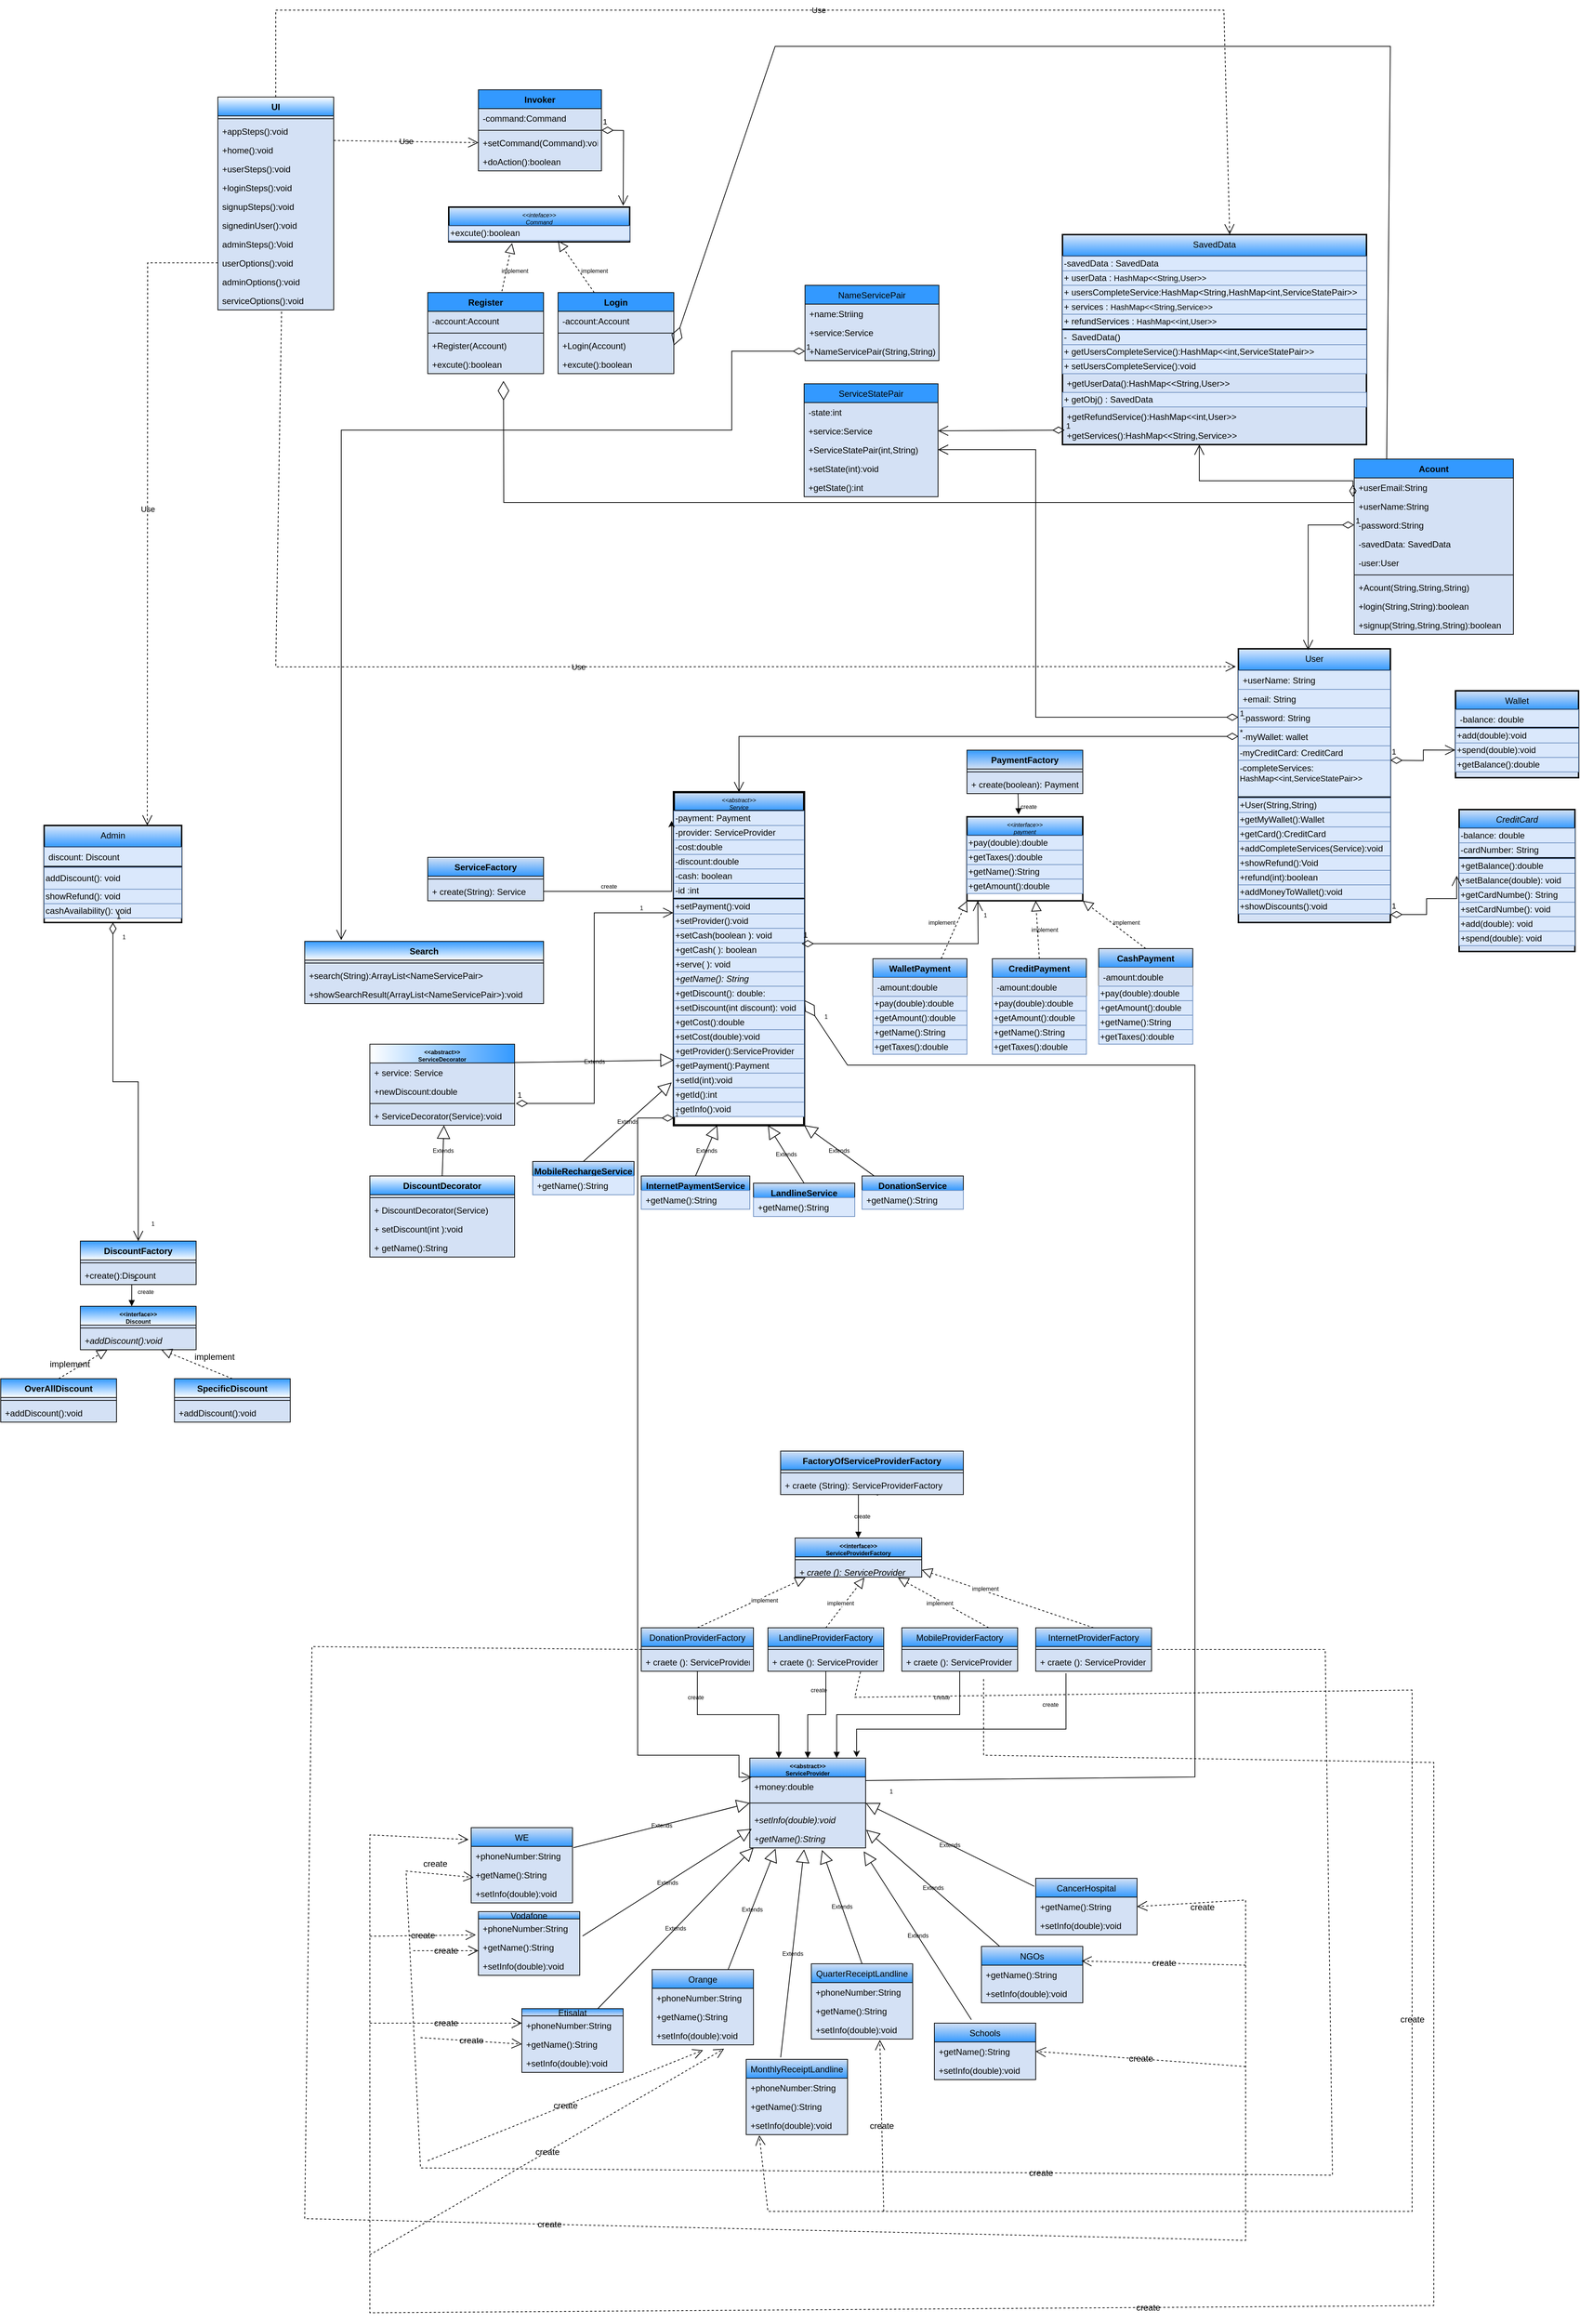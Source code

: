 <mxfile version="13.9.9" type="device"><diagram id="C5RBs43oDa-KdzZeNtuy" name="Page-1"><mxGraphModel dx="1189" dy="2620" grid="1" gridSize="10" guides="1" tooltips="1" connect="1" arrows="1" fold="1" page="1" pageScale="1" pageWidth="827" pageHeight="1169" background="none" math="0" shadow="0"><root><mxCell id="WIyWlLk6GJQsqaUBKTNV-0"/><mxCell id="WIyWlLk6GJQsqaUBKTNV-1" parent="WIyWlLk6GJQsqaUBKTNV-0"/><mxCell id="zkfFHV4jXpPFQw0GAbJ--0" value="CreditCard" style="swimlane;fontStyle=2;align=center;verticalAlign=top;childLayout=stackLayout;horizontal=1;startSize=26;horizontalStack=0;resizeParent=1;resizeLast=0;collapsible=1;marginBottom=0;rounded=0;shadow=0;strokeWidth=2;fillColor=#D4E1F5;strokeColor=#000000;gradientColor=#3399FF;labelBackgroundColor=none;swimlaneFillColor=#D4E1F5;" parent="WIyWlLk6GJQsqaUBKTNV-1" vertex="1"><mxGeometry x="1375" y="-146" width="160" height="196" as="geometry"><mxRectangle x="230" y="140" width="160" height="26" as="alternateBounds"/></mxGeometry></mxCell><mxCell id="mwWMlsjXjRJXWBrL6LxH-0" value="-balance: double" style="text;html=1;align=left;verticalAlign=middle;resizable=0;points=[];autosize=1;strokeColor=#6c8ebf;fillColor=#dae8fc;labelBackgroundColor=none;" parent="zkfFHV4jXpPFQw0GAbJ--0" vertex="1"><mxGeometry y="26" width="160" height="20" as="geometry"/></mxCell><mxCell id="mwWMlsjXjRJXWBrL6LxH-2" value="-cardNumber: String" style="text;html=1;align=left;verticalAlign=middle;resizable=0;points=[];autosize=1;strokeColor=#6c8ebf;fillColor=#dae8fc;labelBackgroundColor=none;" parent="zkfFHV4jXpPFQw0GAbJ--0" vertex="1"><mxGeometry y="46" width="160" height="20" as="geometry"/></mxCell><mxCell id="mwWMlsjXjRJXWBrL6LxH-52" value="" style="line;html=1;strokeWidth=2;align=left;verticalAlign=middle;spacingTop=-1;spacingLeft=3;spacingRight=3;rotatable=0;labelPosition=right;points=[];portConstraint=eastwest;labelBackgroundColor=none;" parent="zkfFHV4jXpPFQw0GAbJ--0" vertex="1"><mxGeometry y="66" width="160" height="2" as="geometry"/></mxCell><mxCell id="mwWMlsjXjRJXWBrL6LxH-3" value="+getBalance():double" style="text;html=1;align=left;verticalAlign=middle;resizable=0;points=[];autosize=1;strokeColor=#6c8ebf;fillColor=#dae8fc;labelBackgroundColor=none;" parent="zkfFHV4jXpPFQw0GAbJ--0" vertex="1"><mxGeometry y="68" width="160" height="20" as="geometry"/></mxCell><mxCell id="mwWMlsjXjRJXWBrL6LxH-5" value="+setBalance(double): void" style="text;html=1;align=left;verticalAlign=middle;resizable=0;points=[];autosize=1;strokeColor=#6c8ebf;fillColor=#dae8fc;labelBackgroundColor=none;" parent="zkfFHV4jXpPFQw0GAbJ--0" vertex="1"><mxGeometry y="88" width="160" height="20" as="geometry"/></mxCell><mxCell id="mwWMlsjXjRJXWBrL6LxH-6" value="+getCardNumbe(): String" style="text;html=1;align=left;verticalAlign=middle;resizable=0;points=[];autosize=1;strokeColor=#6c8ebf;fillColor=#dae8fc;labelBackgroundColor=none;" parent="zkfFHV4jXpPFQw0GAbJ--0" vertex="1"><mxGeometry y="108" width="160" height="20" as="geometry"/></mxCell><mxCell id="jeFMVSmrHoq8sBf3n_ed-20" value="+setCardNumbe(): void" style="text;html=1;align=left;verticalAlign=middle;resizable=0;points=[];autosize=1;strokeColor=#6c8ebf;fillColor=#dae8fc;labelBackgroundColor=none;" parent="zkfFHV4jXpPFQw0GAbJ--0" vertex="1"><mxGeometry y="128" width="160" height="20" as="geometry"/></mxCell><mxCell id="mwWMlsjXjRJXWBrL6LxH-7" value="+add(double): void" style="text;html=1;align=left;verticalAlign=middle;resizable=0;points=[];autosize=1;strokeColor=#6c8ebf;fillColor=#dae8fc;labelBackgroundColor=none;" parent="zkfFHV4jXpPFQw0GAbJ--0" vertex="1"><mxGeometry y="148" width="160" height="20" as="geometry"/></mxCell><mxCell id="jeFMVSmrHoq8sBf3n_ed-21" value="+spend(double): void" style="text;html=1;align=left;verticalAlign=middle;resizable=0;points=[];autosize=1;strokeColor=#6c8ebf;fillColor=#dae8fc;labelBackgroundColor=none;" parent="zkfFHV4jXpPFQw0GAbJ--0" vertex="1"><mxGeometry y="168" width="160" height="20" as="geometry"/></mxCell><mxCell id="zkfFHV4jXpPFQw0GAbJ--17" value="User" style="swimlane;fontStyle=0;align=center;verticalAlign=top;childLayout=stackLayout;horizontal=1;startSize=30;horizontalStack=0;resizeParent=1;resizeLast=0;collapsible=1;marginBottom=0;rounded=0;shadow=0;strokeWidth=2;fillColor=#dae8fc;strokeColor=#000000;gradientColor=#3399FF;labelBackgroundColor=none;swimlaneFillColor=#D4E1F5;" parent="WIyWlLk6GJQsqaUBKTNV-1" vertex="1"><mxGeometry x="1070" y="-368" width="210" height="378" as="geometry"><mxRectangle x="550" y="140" width="160" height="26" as="alternateBounds"/></mxGeometry></mxCell><mxCell id="jeFMVSmrHoq8sBf3n_ed-22" value="+userName: String" style="text;align=left;verticalAlign=top;spacingLeft=4;spacingRight=4;overflow=hidden;rotatable=0;points=[[0,0.5],[1,0.5]];portConstraint=eastwest;fillColor=#dae8fc;strokeColor=#6c8ebf;labelBackgroundColor=none;" parent="zkfFHV4jXpPFQw0GAbJ--17" vertex="1"><mxGeometry y="30" width="210" height="26" as="geometry"/></mxCell><mxCell id="zkfFHV4jXpPFQw0GAbJ--18" value="+email: String" style="text;align=left;verticalAlign=top;spacingLeft=4;spacingRight=4;overflow=hidden;rotatable=0;points=[[0,0.5],[1,0.5]];portConstraint=eastwest;fillColor=#dae8fc;strokeColor=#6c8ebf;labelBackgroundColor=none;" parent="zkfFHV4jXpPFQw0GAbJ--17" vertex="1"><mxGeometry y="56" width="210" height="26" as="geometry"/></mxCell><mxCell id="zkfFHV4jXpPFQw0GAbJ--20" value="-password: String" style="text;align=left;verticalAlign=top;spacingLeft=4;spacingRight=4;overflow=hidden;rotatable=0;points=[[0,0.5],[1,0.5]];portConstraint=eastwest;rounded=0;shadow=0;html=0;fillColor=#dae8fc;strokeColor=#6c8ebf;labelBackgroundColor=none;" parent="zkfFHV4jXpPFQw0GAbJ--17" vertex="1"><mxGeometry y="82" width="210" height="26" as="geometry"/></mxCell><mxCell id="zkfFHV4jXpPFQw0GAbJ--19" value="-myWallet: wallet&#10;" style="text;align=left;verticalAlign=top;spacingLeft=4;spacingRight=4;overflow=hidden;rotatable=0;points=[[0,0.5],[1,0.5]];portConstraint=eastwest;rounded=0;shadow=0;html=0;fillColor=#dae8fc;strokeColor=#6c8ebf;labelBackgroundColor=none;" parent="zkfFHV4jXpPFQw0GAbJ--17" vertex="1"><mxGeometry y="108" width="210" height="26" as="geometry"/></mxCell><mxCell id="84-6VIBdu4MTvSc-ypw_-46" value="&lt;div style=&quot;&quot;&gt;-myCreditCard: CreditCard&lt;/div&gt;" style="text;html=1;align=left;verticalAlign=middle;resizable=0;points=[];autosize=1;strokeColor=#6c8ebf;fillColor=#dae8fc;fontSize=12;labelBackgroundColor=none;" parent="zkfFHV4jXpPFQw0GAbJ--17" vertex="1"><mxGeometry y="134" width="210" height="20" as="geometry"/></mxCell><mxCell id="wg3ZNqUoVr1V4Hji6CS1-9" value="&lt;div style=&quot;&quot;&gt;-completeServices:&lt;/div&gt;&lt;span style=&quot;font-size: 11px;&quot;&gt;HashMap&amp;lt;&amp;lt;int,ServiceStatePair&amp;gt;&amp;gt;&lt;/span&gt;&lt;div style=&quot;&quot;&gt;&amp;nbsp;&lt;br&gt;&lt;/div&gt;" style="text;html=1;align=left;verticalAlign=middle;resizable=0;points=[];autosize=1;strokeColor=#6c8ebf;fillColor=#dae8fc;fontSize=12;strokeWidth=1;labelBackgroundColor=none;" parent="zkfFHV4jXpPFQw0GAbJ--17" vertex="1"><mxGeometry y="154" width="210" height="50" as="geometry"/></mxCell><mxCell id="zkfFHV4jXpPFQw0GAbJ--23" value="" style="line;html=1;strokeWidth=2;align=left;verticalAlign=middle;spacingTop=-1;spacingLeft=3;spacingRight=3;rotatable=0;labelPosition=right;points=[];portConstraint=eastwest;labelBackgroundColor=none;" parent="zkfFHV4jXpPFQw0GAbJ--17" vertex="1"><mxGeometry y="204" width="210" height="2" as="geometry"/></mxCell><mxCell id="jeFMVSmrHoq8sBf3n_ed-23" value="&lt;div style=&quot;&quot;&gt;+User(String,String)&lt;/div&gt;" style="text;html=1;align=left;verticalAlign=middle;resizable=0;points=[];autosize=1;strokeColor=#6c8ebf;fillColor=#dae8fc;fontSize=12;labelBackgroundColor=none;" parent="zkfFHV4jXpPFQw0GAbJ--17" vertex="1"><mxGeometry y="206" width="210" height="20" as="geometry"/></mxCell><mxCell id="jeFMVSmrHoq8sBf3n_ed-26" value="&lt;div style=&quot;&quot;&gt;+getMyWallet():Wallet&lt;/div&gt;" style="text;html=1;align=left;verticalAlign=middle;resizable=0;points=[];autosize=1;strokeColor=#6c8ebf;fillColor=#dae8fc;fontSize=12;labelBackgroundColor=none;" parent="zkfFHV4jXpPFQw0GAbJ--17" vertex="1"><mxGeometry y="226" width="210" height="20" as="geometry"/></mxCell><mxCell id="wg3ZNqUoVr1V4Hji6CS1-10" value="&lt;div style=&quot;&quot;&gt;+getCard():CreditCard&lt;br&gt;&lt;/div&gt;" style="text;html=1;align=left;verticalAlign=middle;resizable=0;points=[];autosize=1;strokeColor=#6c8ebf;fillColor=#dae8fc;fontSize=12;labelBackgroundColor=none;" parent="zkfFHV4jXpPFQw0GAbJ--17" vertex="1"><mxGeometry y="246" width="210" height="20" as="geometry"/></mxCell><mxCell id="wg3ZNqUoVr1V4Hji6CS1-11" value="&lt;div style=&quot;&quot;&gt;+addCompleteServices(Service):void&lt;/div&gt;" style="text;html=1;align=left;verticalAlign=middle;resizable=0;points=[];autosize=1;strokeColor=#6c8ebf;fillColor=#dae8fc;fontSize=12;labelBackgroundColor=none;" parent="zkfFHV4jXpPFQw0GAbJ--17" vertex="1"><mxGeometry y="266" width="210" height="20" as="geometry"/></mxCell><mxCell id="wg3ZNqUoVr1V4Hji6CS1-12" value="&lt;div style=&quot;&quot;&gt;+showRefund():Void&lt;/div&gt;" style="text;html=1;align=left;verticalAlign=middle;resizable=0;points=[];autosize=1;strokeColor=#6c8ebf;fillColor=#dae8fc;fontSize=12;labelBackgroundColor=none;" parent="zkfFHV4jXpPFQw0GAbJ--17" vertex="1"><mxGeometry y="286" width="210" height="20" as="geometry"/></mxCell><mxCell id="wg3ZNqUoVr1V4Hji6CS1-23" value="&lt;div style=&quot;&quot;&gt;+refund(int):boolean&lt;/div&gt;" style="text;html=1;align=left;verticalAlign=middle;resizable=0;points=[];autosize=1;strokeColor=#6c8ebf;fillColor=#dae8fc;fontSize=12;labelBackgroundColor=none;" parent="zkfFHV4jXpPFQw0GAbJ--17" vertex="1"><mxGeometry y="306" width="210" height="20" as="geometry"/></mxCell><mxCell id="jeFMVSmrHoq8sBf3n_ed-24" value="&lt;div style=&quot;&quot;&gt;+addMoneyToWallet():void&lt;/div&gt;" style="text;html=1;align=left;verticalAlign=middle;resizable=0;points=[];autosize=1;strokeColor=#6c8ebf;fillColor=#dae8fc;fontSize=12;labelBackgroundColor=none;" parent="zkfFHV4jXpPFQw0GAbJ--17" vertex="1"><mxGeometry y="326" width="210" height="20" as="geometry"/></mxCell><mxCell id="jeFMVSmrHoq8sBf3n_ed-25" value="&lt;div style=&quot;&quot;&gt;+showDiscounts():void&lt;/div&gt;" style="text;html=1;align=left;verticalAlign=middle;resizable=0;points=[];autosize=1;strokeColor=#6c8ebf;fillColor=#dae8fc;fontSize=12;labelBackgroundColor=none;" parent="zkfFHV4jXpPFQw0GAbJ--17" vertex="1"><mxGeometry y="346" width="210" height="20" as="geometry"/></mxCell><mxCell id="84-6VIBdu4MTvSc-ypw_-15" value="Wallet" style="swimlane;fontStyle=0;align=center;verticalAlign=top;childLayout=stackLayout;horizontal=1;startSize=26;horizontalStack=0;resizeParent=1;resizeLast=0;collapsible=1;marginBottom=0;rounded=0;shadow=0;strokeWidth=2;fillColor=#D4E1F5;gradientColor=#3399FF;strokeColor=#000000;labelBackgroundColor=none;swimlaneFillColor=#D4E1F5;" parent="WIyWlLk6GJQsqaUBKTNV-1" vertex="1"><mxGeometry x="1370" y="-310" width="170" height="120" as="geometry"><mxRectangle x="550" y="140" width="160" height="26" as="alternateBounds"/></mxGeometry></mxCell><mxCell id="84-6VIBdu4MTvSc-ypw_-16" value="-balance: double" style="text;align=left;verticalAlign=top;spacingLeft=4;spacingRight=4;overflow=hidden;rotatable=0;points=[[0,0.5],[1,0.5]];portConstraint=eastwest;fillColor=#dae8fc;strokeColor=#6c8ebf;labelBackgroundColor=none;" parent="84-6VIBdu4MTvSc-ypw_-15" vertex="1"><mxGeometry y="26" width="170" height="24" as="geometry"/></mxCell><mxCell id="mwWMlsjXjRJXWBrL6LxH-51" value="" style="line;html=1;strokeWidth=2;align=left;verticalAlign=middle;spacingTop=-1;spacingLeft=3;spacingRight=3;rotatable=0;labelPosition=right;points=[];portConstraint=eastwest;labelBackgroundColor=none;" parent="84-6VIBdu4MTvSc-ypw_-15" vertex="1"><mxGeometry y="50" width="170" height="2" as="geometry"/></mxCell><mxCell id="wg3ZNqUoVr1V4Hji6CS1-0" value="+add(double):void" style="text;html=1;align=left;verticalAlign=middle;resizable=0;points=[];autosize=1;strokeColor=#6c8ebf;fillColor=#dae8fc;strokeWidth=1;labelBackgroundColor=none;" parent="84-6VIBdu4MTvSc-ypw_-15" vertex="1"><mxGeometry y="52" width="170" height="20" as="geometry"/></mxCell><mxCell id="mwWMlsjXjRJXWBrL6LxH-10" value="1" style="endArrow=open;html=1;endSize=12;startArrow=diamondThin;startSize=14;startFill=0;edgeStyle=orthogonalEdgeStyle;align=left;verticalAlign=bottom;rounded=0;entryX=-0.002;entryY=0.491;entryDx=0;entryDy=0;entryPerimeter=0;labelBackgroundColor=none;" parent="84-6VIBdu4MTvSc-ypw_-15" target="wg3ZNqUoVr1V4Hji6CS1-1" edge="1"><mxGeometry x="-1" y="3" relative="1" as="geometry"><mxPoint x="-90" y="95.89" as="sourcePoint"/><mxPoint x="70" y="95.89" as="targetPoint"/></mxGeometry></mxCell><mxCell id="wg3ZNqUoVr1V4Hji6CS1-1" value="+spend(double):void" style="text;html=1;align=left;verticalAlign=middle;resizable=0;points=[];autosize=1;strokeColor=#6c8ebf;fillColor=#dae8fc;labelBackgroundColor=none;" parent="84-6VIBdu4MTvSc-ypw_-15" vertex="1"><mxGeometry y="72" width="170" height="20" as="geometry"/></mxCell><mxCell id="wg3ZNqUoVr1V4Hji6CS1-2" value="+getBalance():double" style="text;html=1;align=left;verticalAlign=middle;resizable=0;points=[];autosize=1;strokeColor=#6c8ebf;fillColor=#dae8fc;labelBackgroundColor=none;" parent="84-6VIBdu4MTvSc-ypw_-15" vertex="1"><mxGeometry y="92" width="170" height="20" as="geometry"/></mxCell><mxCell id="84-6VIBdu4MTvSc-ypw_-31" value="&lt;&lt;interface&gt;&gt;&#10;payment" style="swimlane;fontStyle=2;align=center;verticalAlign=top;childLayout=stackLayout;horizontal=1;startSize=26;horizontalStack=0;resizeParent=1;resizeLast=0;collapsible=1;marginBottom=0;rounded=0;shadow=0;strokeWidth=2;fillColor=#dae8fc;strokeColor=#000000;gradientColor=#3399FF;labelBackgroundColor=none;fontSize=8;" parent="WIyWlLk6GJQsqaUBKTNV-1" vertex="1"><mxGeometry x="695" y="-136" width="160" height="116" as="geometry"><mxRectangle x="230" y="140" width="160" height="26" as="alternateBounds"/></mxGeometry></mxCell><mxCell id="jeFMVSmrHoq8sBf3n_ed-137" value="+pay(double):double" style="text;html=1;align=left;verticalAlign=middle;resizable=0;points=[];autosize=1;strokeColor=#6c8ebf;fillColor=#dae8fc;labelBackgroundColor=none;" parent="84-6VIBdu4MTvSc-ypw_-31" vertex="1"><mxGeometry y="26" width="160" height="20" as="geometry"/></mxCell><mxCell id="jeFMVSmrHoq8sBf3n_ed-138" value="+getTaxes():double" style="text;html=1;align=left;verticalAlign=middle;resizable=0;points=[];autosize=1;strokeColor=#6c8ebf;fillColor=#dae8fc;labelBackgroundColor=none;" parent="84-6VIBdu4MTvSc-ypw_-31" vertex="1"><mxGeometry y="46" width="160" height="20" as="geometry"/></mxCell><mxCell id="wg3ZNqUoVr1V4Hji6CS1-24" value="+getName():String" style="text;html=1;align=left;verticalAlign=middle;resizable=0;points=[];autosize=1;strokeColor=#6c8ebf;fillColor=#dae8fc;labelBackgroundColor=none;" parent="84-6VIBdu4MTvSc-ypw_-31" vertex="1"><mxGeometry y="66" width="160" height="20" as="geometry"/></mxCell><mxCell id="jeFMVSmrHoq8sBf3n_ed-139" value="+getAmount():double" style="text;html=1;align=left;verticalAlign=middle;resizable=0;points=[];autosize=1;strokeColor=#6c8ebf;fillColor=#dae8fc;labelBackgroundColor=none;" parent="84-6VIBdu4MTvSc-ypw_-31" vertex="1"><mxGeometry y="86" width="160" height="20" as="geometry"/></mxCell><mxCell id="84-6VIBdu4MTvSc-ypw_-37" value="&lt;&lt;abstract&gt;&gt;&#10;Service" style="swimlane;fontStyle=2;align=center;verticalAlign=top;childLayout=stackLayout;horizontal=1;startSize=26;horizontalStack=0;resizeParent=1;resizeLast=0;collapsible=1;marginBottom=0;rounded=0;shadow=0;strokeWidth=3;gradientColor=#3399FF;fillColor=#D4E1F5;labelBackgroundColor=none;fontSize=8;" parent="WIyWlLk6GJQsqaUBKTNV-1" vertex="1"><mxGeometry x="290" y="-170" width="180" height="460" as="geometry"><mxRectangle x="230" y="140" width="160" height="26" as="alternateBounds"/></mxGeometry></mxCell><mxCell id="84-6VIBdu4MTvSc-ypw_-43" value="&lt;div&gt;&lt;span&gt;-payment: Payment&lt;/span&gt;&lt;/div&gt;" style="text;html=1;align=left;verticalAlign=middle;resizable=0;points=[];autosize=1;strokeColor=#6c8ebf;fillColor=#dae8fc;fontSize=12;labelBackgroundColor=none;" parent="84-6VIBdu4MTvSc-ypw_-37" vertex="1"><mxGeometry y="26" width="180" height="20" as="geometry"/></mxCell><mxCell id="gfaYMRK7l2H8h_oGQXu5-2" value="&lt;div&gt;&lt;span&gt;-provider: ServiceProvider&lt;/span&gt;&lt;/div&gt;" style="text;html=1;align=left;verticalAlign=middle;resizable=0;points=[];autosize=1;strokeColor=#6c8ebf;fillColor=#dae8fc;fontSize=12;labelBackgroundColor=none;" parent="84-6VIBdu4MTvSc-ypw_-37" vertex="1"><mxGeometry y="46" width="180" height="20" as="geometry"/></mxCell><mxCell id="jeFMVSmrHoq8sBf3n_ed-49" value="-cost:double" style="text;html=1;align=left;verticalAlign=middle;resizable=0;points=[];autosize=1;strokeColor=#6c8ebf;fillColor=#dae8fc;fontSize=12;labelBackgroundColor=none;" parent="84-6VIBdu4MTvSc-ypw_-37" vertex="1"><mxGeometry y="66" width="180" height="20" as="geometry"/></mxCell><mxCell id="jeFMVSmrHoq8sBf3n_ed-48" value="-discount:double" style="text;html=1;align=left;verticalAlign=middle;resizable=0;points=[];autosize=1;strokeColor=#6c8ebf;fillColor=#dae8fc;fontSize=12;labelBackgroundColor=none;" parent="84-6VIBdu4MTvSc-ypw_-37" vertex="1"><mxGeometry y="86" width="180" height="20" as="geometry"/></mxCell><mxCell id="jeFMVSmrHoq8sBf3n_ed-47" value="-cash: boolean" style="text;html=1;align=left;verticalAlign=middle;resizable=0;points=[];autosize=1;strokeColor=#6c8ebf;fillColor=#dae8fc;fontSize=12;labelBackgroundColor=none;" parent="84-6VIBdu4MTvSc-ypw_-37" vertex="1"><mxGeometry y="106" width="180" height="20" as="geometry"/></mxCell><mxCell id="wg3ZNqUoVr1V4Hji6CS1-69" value="-id :int" style="text;html=1;align=left;verticalAlign=middle;resizable=0;points=[];autosize=1;strokeColor=#6c8ebf;fillColor=#dae8fc;fontSize=12;labelBackgroundColor=none;" parent="84-6VIBdu4MTvSc-ypw_-37" vertex="1"><mxGeometry y="126" width="180" height="20" as="geometry"/></mxCell><mxCell id="mwWMlsjXjRJXWBrL6LxH-54" value="" style="line;html=1;strokeWidth=2;align=left;verticalAlign=middle;spacingTop=-1;spacingLeft=3;spacingRight=3;rotatable=0;labelPosition=right;points=[];portConstraint=eastwest;labelBackgroundColor=none;" parent="84-6VIBdu4MTvSc-ypw_-37" vertex="1"><mxGeometry y="146" width="180" height="2" as="geometry"/></mxCell><mxCell id="wg3ZNqUoVr1V4Hji6CS1-70" value="+setPayment():void" style="text;html=1;align=left;verticalAlign=middle;resizable=0;points=[];autosize=1;strokeColor=#6c8ebf;fillColor=#dae8fc;fontSize=12;labelBackgroundColor=none;" parent="84-6VIBdu4MTvSc-ypw_-37" vertex="1"><mxGeometry y="148" width="180" height="20" as="geometry"/></mxCell><mxCell id="gfaYMRK7l2H8h_oGQXu5-1" value="+setProvider():void" style="text;html=1;align=left;verticalAlign=middle;resizable=0;points=[];autosize=1;strokeColor=#6c8ebf;fillColor=#dae8fc;fontSize=12;labelBackgroundColor=none;" parent="84-6VIBdu4MTvSc-ypw_-37" vertex="1"><mxGeometry y="168" width="180" height="20" as="geometry"/></mxCell><mxCell id="wg3ZNqUoVr1V4Hji6CS1-72" value="+setCash(boolean ): void" style="text;html=1;align=left;verticalAlign=middle;resizable=0;points=[];autosize=1;strokeColor=#6c8ebf;fillColor=#dae8fc;fontSize=12;labelBackgroundColor=none;" parent="84-6VIBdu4MTvSc-ypw_-37" vertex="1"><mxGeometry y="188" width="180" height="20" as="geometry"/></mxCell><mxCell id="wg3ZNqUoVr1V4Hji6CS1-73" value="+getCash( ): boolean" style="text;html=1;align=left;verticalAlign=middle;resizable=0;points=[];autosize=1;strokeColor=#6c8ebf;fillColor=#dae8fc;fontSize=12;labelBackgroundColor=none;" parent="84-6VIBdu4MTvSc-ypw_-37" vertex="1"><mxGeometry y="208" width="180" height="20" as="geometry"/></mxCell><mxCell id="wg3ZNqUoVr1V4Hji6CS1-83" value="+serve( ): void&amp;nbsp;" style="text;html=1;align=left;verticalAlign=middle;resizable=0;points=[];autosize=1;strokeColor=#6c8ebf;fillColor=#dae8fc;fontSize=12;labelBackgroundColor=none;" parent="84-6VIBdu4MTvSc-ypw_-37" vertex="1"><mxGeometry y="228" width="180" height="20" as="geometry"/></mxCell><mxCell id="wg3ZNqUoVr1V4Hji6CS1-84" value="&lt;i&gt;+getName(): String&lt;/i&gt;" style="text;html=1;align=left;verticalAlign=middle;resizable=0;points=[];autosize=1;strokeColor=#6c8ebf;fillColor=#dae8fc;fontSize=12;labelBackgroundColor=none;" parent="84-6VIBdu4MTvSc-ypw_-37" vertex="1"><mxGeometry y="248" width="180" height="20" as="geometry"/></mxCell><mxCell id="gfaYMRK7l2H8h_oGQXu5-0" value="+getDiscount(): double:" style="text;html=1;align=left;verticalAlign=middle;resizable=0;points=[];autosize=1;strokeColor=#6c8ebf;fillColor=#dae8fc;fontSize=12;labelBackgroundColor=none;" parent="84-6VIBdu4MTvSc-ypw_-37" vertex="1"><mxGeometry y="268" width="180" height="20" as="geometry"/></mxCell><mxCell id="wg3ZNqUoVr1V4Hji6CS1-71" value="+setDiscount(int discount): void" style="text;html=1;align=left;verticalAlign=middle;resizable=0;points=[];autosize=1;strokeColor=#6c8ebf;fillColor=#dae8fc;fontSize=12;strokeWidth=1;labelBackgroundColor=none;" parent="84-6VIBdu4MTvSc-ypw_-37" vertex="1"><mxGeometry y="288" width="180" height="20" as="geometry"/></mxCell><mxCell id="jeFMVSmrHoq8sBf3n_ed-50" value="+getCost():double" style="text;html=1;align=left;verticalAlign=middle;resizable=0;points=[];autosize=1;strokeColor=#6c8ebf;fillColor=#dae8fc;fontSize=12;labelBackgroundColor=none;" parent="84-6VIBdu4MTvSc-ypw_-37" vertex="1"><mxGeometry y="308" width="180" height="20" as="geometry"/></mxCell><mxCell id="jeFMVSmrHoq8sBf3n_ed-51" value="+setCost(double):void" style="text;html=1;align=left;verticalAlign=middle;resizable=0;points=[];autosize=1;strokeColor=#6c8ebf;fillColor=#dae8fc;fontSize=12;labelBackgroundColor=none;" parent="84-6VIBdu4MTvSc-ypw_-37" vertex="1"><mxGeometry y="328" width="180" height="20" as="geometry"/></mxCell><mxCell id="jeFMVSmrHoq8sBf3n_ed-52" value="+getProvider():ServiceProvider" style="text;html=1;align=left;verticalAlign=middle;resizable=0;points=[];autosize=1;strokeColor=#6c8ebf;fillColor=#dae8fc;fontSize=12;labelBackgroundColor=none;" parent="84-6VIBdu4MTvSc-ypw_-37" vertex="1"><mxGeometry y="348" width="180" height="20" as="geometry"/></mxCell><mxCell id="jeFMVSmrHoq8sBf3n_ed-53" value="+getPayment():Payment" style="text;html=1;align=left;verticalAlign=middle;resizable=0;points=[];autosize=1;strokeColor=#6c8ebf;fillColor=#dae8fc;fontSize=12;labelBackgroundColor=none;" parent="84-6VIBdu4MTvSc-ypw_-37" vertex="1"><mxGeometry y="368" width="180" height="20" as="geometry"/></mxCell><mxCell id="jeFMVSmrHoq8sBf3n_ed-54" value="+setId(int):void" style="text;html=1;align=left;verticalAlign=middle;resizable=0;points=[];autosize=1;strokeColor=#6c8ebf;fillColor=#dae8fc;fontSize=12;labelBackgroundColor=none;" parent="84-6VIBdu4MTvSc-ypw_-37" vertex="1"><mxGeometry y="388" width="180" height="20" as="geometry"/></mxCell><mxCell id="jeFMVSmrHoq8sBf3n_ed-55" value="+getId():int" style="text;html=1;align=left;verticalAlign=middle;resizable=0;points=[];autosize=1;strokeColor=#6c8ebf;fillColor=#dae8fc;fontSize=12;labelBackgroundColor=none;" parent="84-6VIBdu4MTvSc-ypw_-37" vertex="1"><mxGeometry y="408" width="180" height="20" as="geometry"/></mxCell><mxCell id="jeFMVSmrHoq8sBf3n_ed-58" value="+getInfo():void" style="text;html=1;align=left;verticalAlign=middle;resizable=0;points=[];autosize=1;strokeColor=#6c8ebf;fillColor=#dae8fc;fontSize=12;labelBackgroundColor=none;" parent="84-6VIBdu4MTvSc-ypw_-37" vertex="1"><mxGeometry y="428" width="180" height="20" as="geometry"/></mxCell><mxCell id="wg3ZNqUoVr1V4Hji6CS1-25" value="" style="endArrow=block;dashed=1;endFill=0;endSize=12;html=1;rounded=0;startArrow=none;entryX=0;entryY=1;entryDx=0;entryDy=0;labelBackgroundColor=none;" parent="WIyWlLk6GJQsqaUBKTNV-1" source="wg3ZNqUoVr1V4Hji6CS1-28" target="84-6VIBdu4MTvSc-ypw_-31" edge="1"><mxGeometry width="160" relative="1" as="geometry"><mxPoint x="550" y="800" as="sourcePoint"/><mxPoint x="550" y="710" as="targetPoint"/></mxGeometry></mxCell><mxCell id="wg3ZNqUoVr1V4Hji6CS1-27" value="" style="endArrow=block;dashed=1;endFill=0;endSize=12;html=1;rounded=0;exitX=0.5;exitY=0;exitDx=0;exitDy=0;entryX=1;entryY=1;entryDx=0;entryDy=0;labelBackgroundColor=none;" parent="WIyWlLk6GJQsqaUBKTNV-1" source="wg3ZNqUoVr1V4Hji6CS1-37" target="84-6VIBdu4MTvSc-ypw_-31" edge="1"><mxGeometry width="160" relative="1" as="geometry"><mxPoint x="700" y="800" as="sourcePoint"/><mxPoint x="690" y="700" as="targetPoint"/></mxGeometry></mxCell><mxCell id="wg3ZNqUoVr1V4Hji6CS1-28" value="WalletPayment‏" style="swimlane;fontStyle=1;align=center;verticalAlign=top;childLayout=stackLayout;horizontal=1;startSize=26;horizontalStack=0;resizeParent=1;resizeParentMax=0;resizeLast=0;collapsible=1;marginBottom=0;gradientColor=#3399FF;fillColor=#D4E1F5;labelBackgroundColor=none;" parent="WIyWlLk6GJQsqaUBKTNV-1" vertex="1"><mxGeometry x="565" y="60" width="130" height="132" as="geometry"/></mxCell><mxCell id="jeFMVSmrHoq8sBf3n_ed-155" value="-amount:double" style="text;strokeColor=none;fillColor=#D4E1F5;align=left;verticalAlign=top;spacingLeft=4;spacingRight=4;overflow=hidden;rotatable=0;points=[[0,0.5],[1,0.5]];portConstraint=eastwest;labelBackgroundColor=none;" parent="wg3ZNqUoVr1V4Hji6CS1-28" vertex="1"><mxGeometry y="26" width="130" height="26" as="geometry"/></mxCell><mxCell id="jeFMVSmrHoq8sBf3n_ed-143" value="+pay(double):double" style="text;html=1;align=left;verticalAlign=middle;resizable=0;points=[];autosize=1;strokeColor=#6c8ebf;fillColor=#dae8fc;labelBackgroundColor=none;" parent="wg3ZNqUoVr1V4Hji6CS1-28" vertex="1"><mxGeometry y="52" width="130" height="20" as="geometry"/></mxCell><mxCell id="jeFMVSmrHoq8sBf3n_ed-146" value="+getAmount():double" style="text;html=1;align=left;verticalAlign=middle;resizable=0;points=[];autosize=1;strokeColor=#6c8ebf;fillColor=#dae8fc;labelBackgroundColor=none;" parent="wg3ZNqUoVr1V4Hji6CS1-28" vertex="1"><mxGeometry y="72" width="130" height="20" as="geometry"/></mxCell><mxCell id="jeFMVSmrHoq8sBf3n_ed-145" value="+getName():String" style="text;html=1;align=left;verticalAlign=middle;resizable=0;points=[];autosize=1;strokeColor=#6c8ebf;fillColor=#dae8fc;labelBackgroundColor=none;" parent="wg3ZNqUoVr1V4Hji6CS1-28" vertex="1"><mxGeometry y="92" width="130" height="20" as="geometry"/></mxCell><mxCell id="jeFMVSmrHoq8sBf3n_ed-144" value="+getTaxes():double" style="text;html=1;align=left;verticalAlign=middle;resizable=0;points=[];autosize=1;strokeColor=#6c8ebf;fillColor=#dae8fc;labelBackgroundColor=none;" parent="wg3ZNqUoVr1V4Hji6CS1-28" vertex="1"><mxGeometry y="112" width="130" height="20" as="geometry"/></mxCell><mxCell id="wg3ZNqUoVr1V4Hji6CS1-33" value="CreditPayment‏&#10;" style="swimlane;fontStyle=1;align=center;verticalAlign=top;childLayout=stackLayout;horizontal=1;startSize=26;horizontalStack=0;resizeParent=1;resizeParentMax=0;resizeLast=0;collapsible=1;marginBottom=0;gradientColor=#3399FF;fillColor=#D4E1F5;labelBackgroundColor=none;" parent="WIyWlLk6GJQsqaUBKTNV-1" vertex="1"><mxGeometry x="730" y="60" width="130" height="132" as="geometry"/></mxCell><mxCell id="jeFMVSmrHoq8sBf3n_ed-156" value="-amount:double" style="text;strokeColor=none;fillColor=#D4E1F5;align=left;verticalAlign=top;spacingLeft=4;spacingRight=4;overflow=hidden;rotatable=0;points=[[0,0.5],[1,0.5]];portConstraint=eastwest;labelBackgroundColor=none;" parent="wg3ZNqUoVr1V4Hji6CS1-33" vertex="1"><mxGeometry y="26" width="130" height="26" as="geometry"/></mxCell><mxCell id="jeFMVSmrHoq8sBf3n_ed-147" value="+pay(double):double" style="text;html=1;align=left;verticalAlign=middle;resizable=0;points=[];autosize=1;strokeColor=#6c8ebf;fillColor=#dae8fc;labelBackgroundColor=none;" parent="wg3ZNqUoVr1V4Hji6CS1-33" vertex="1"><mxGeometry y="52" width="130" height="20" as="geometry"/></mxCell><mxCell id="jeFMVSmrHoq8sBf3n_ed-150" value="+getAmount():double" style="text;html=1;align=left;verticalAlign=middle;resizable=0;points=[];autosize=1;strokeColor=#6c8ebf;fillColor=#dae8fc;labelBackgroundColor=none;" parent="wg3ZNqUoVr1V4Hji6CS1-33" vertex="1"><mxGeometry y="72" width="130" height="20" as="geometry"/></mxCell><mxCell id="jeFMVSmrHoq8sBf3n_ed-149" value="+getName():String" style="text;html=1;align=left;verticalAlign=middle;resizable=0;points=[];autosize=1;strokeColor=#6c8ebf;fillColor=#dae8fc;labelBackgroundColor=none;" parent="wg3ZNqUoVr1V4Hji6CS1-33" vertex="1"><mxGeometry y="92" width="130" height="20" as="geometry"/></mxCell><mxCell id="jeFMVSmrHoq8sBf3n_ed-148" value="+getTaxes():double" style="text;html=1;align=left;verticalAlign=middle;resizable=0;points=[];autosize=1;strokeColor=#6c8ebf;fillColor=#dae8fc;labelBackgroundColor=none;" parent="wg3ZNqUoVr1V4Hji6CS1-33" vertex="1"><mxGeometry y="112" width="130" height="20" as="geometry"/></mxCell><mxCell id="wg3ZNqUoVr1V4Hji6CS1-37" value="CashPayment" style="swimlane;fontStyle=1;align=center;verticalAlign=top;childLayout=stackLayout;horizontal=1;startSize=26;horizontalStack=0;resizeParent=1;resizeParentMax=0;resizeLast=0;collapsible=1;marginBottom=0;fillColor=#D4E1F5;gradientColor=#3399FF;labelBackgroundColor=none;" parent="WIyWlLk6GJQsqaUBKTNV-1" vertex="1"><mxGeometry x="877" y="46" width="130" height="132" as="geometry"/></mxCell><mxCell id="jeFMVSmrHoq8sBf3n_ed-157" value="-amount:double" style="text;strokeColor=none;fillColor=#D4E1F5;align=left;verticalAlign=top;spacingLeft=4;spacingRight=4;overflow=hidden;rotatable=0;points=[[0,0.5],[1,0.5]];portConstraint=eastwest;labelBackgroundColor=none;" parent="wg3ZNqUoVr1V4Hji6CS1-37" vertex="1"><mxGeometry y="26" width="130" height="26" as="geometry"/></mxCell><mxCell id="jeFMVSmrHoq8sBf3n_ed-151" value="+pay(double):double" style="text;html=1;align=left;verticalAlign=middle;resizable=0;points=[];autosize=1;strokeColor=#6c8ebf;fillColor=#dae8fc;labelBackgroundColor=none;" parent="wg3ZNqUoVr1V4Hji6CS1-37" vertex="1"><mxGeometry y="52" width="130" height="20" as="geometry"/></mxCell><mxCell id="jeFMVSmrHoq8sBf3n_ed-154" value="+getAmount():double" style="text;html=1;align=left;verticalAlign=middle;resizable=0;points=[];autosize=1;strokeColor=#6c8ebf;fillColor=#dae8fc;labelBackgroundColor=none;" parent="wg3ZNqUoVr1V4Hji6CS1-37" vertex="1"><mxGeometry y="72" width="130" height="20" as="geometry"/></mxCell><mxCell id="jeFMVSmrHoq8sBf3n_ed-153" value="+getName():String" style="text;html=1;align=left;verticalAlign=middle;resizable=0;points=[];autosize=1;strokeColor=#6c8ebf;fillColor=#dae8fc;labelBackgroundColor=none;" parent="wg3ZNqUoVr1V4Hji6CS1-37" vertex="1"><mxGeometry y="92" width="130" height="20" as="geometry"/></mxCell><mxCell id="jeFMVSmrHoq8sBf3n_ed-152" value="+getTaxes():double" style="text;html=1;align=left;verticalAlign=middle;resizable=0;points=[];autosize=1;strokeColor=#6c8ebf;fillColor=#dae8fc;labelBackgroundColor=none;" parent="wg3ZNqUoVr1V4Hji6CS1-37" vertex="1"><mxGeometry y="112" width="130" height="20" as="geometry"/></mxCell><mxCell id="wg3ZNqUoVr1V4Hji6CS1-46" value="MobileRechargeService‏&#10;&#10;" style="swimlane;fontStyle=1;align=center;verticalAlign=top;childLayout=stackLayout;horizontal=1;startSize=20;horizontalStack=0;resizeParent=1;resizeParentMax=0;resizeLast=0;collapsible=1;marginBottom=0;gradientColor=#3399FF;fillColor=#D4E1F5;labelBackgroundColor=none;" parent="WIyWlLk6GJQsqaUBKTNV-1" vertex="1"><mxGeometry x="95" y="340" width="140" height="46" as="geometry"><mxRectangle x="110" y="240" width="180" height="40" as="alternateBounds"/></mxGeometry></mxCell><mxCell id="wg3ZNqUoVr1V4Hji6CS1-49" value="+getName():String" style="text;strokeColor=#6c8ebf;fillColor=#dae8fc;align=left;verticalAlign=top;spacingLeft=4;spacingRight=4;overflow=hidden;rotatable=0;points=[[0,0.5],[1,0.5]];portConstraint=eastwest;labelBackgroundColor=none;" parent="wg3ZNqUoVr1V4Hji6CS1-46" vertex="1"><mxGeometry y="20" width="140" height="26" as="geometry"/></mxCell><mxCell id="wg3ZNqUoVr1V4Hji6CS1-50" value="InternetPaymentService‏" style="swimlane;fontStyle=1;align=center;verticalAlign=top;childLayout=stackLayout;horizontal=1;startSize=20;horizontalStack=0;resizeParent=1;resizeParentMax=0;resizeLast=0;collapsible=1;marginBottom=0;gradientColor=#3399FF;fillColor=#D4E1F5;labelBackgroundColor=none;" parent="WIyWlLk6GJQsqaUBKTNV-1" vertex="1"><mxGeometry x="245" y="360" width="150" height="46" as="geometry"><mxRectangle x="260" y="240" width="180" height="30" as="alternateBounds"/></mxGeometry></mxCell><mxCell id="wg3ZNqUoVr1V4Hji6CS1-51" value="+getName():String" style="text;strokeColor=#6c8ebf;fillColor=#dae8fc;align=left;verticalAlign=top;spacingLeft=4;spacingRight=4;overflow=hidden;rotatable=0;points=[[0,0.5],[1,0.5]];portConstraint=eastwest;labelBackgroundColor=none;" parent="wg3ZNqUoVr1V4Hji6CS1-50" vertex="1"><mxGeometry y="20" width="150" height="26" as="geometry"/></mxCell><mxCell id="wg3ZNqUoVr1V4Hji6CS1-54" value="DonationService" style="swimlane;fontStyle=1;align=center;verticalAlign=top;childLayout=stackLayout;horizontal=1;startSize=20;horizontalStack=0;resizeParent=1;resizeParentMax=0;resizeLast=0;collapsible=1;marginBottom=0;gradientColor=#3399FF;fillColor=#D4E1F5;labelBackgroundColor=none;" parent="WIyWlLk6GJQsqaUBKTNV-1" vertex="1"><mxGeometry x="550" y="360" width="140" height="46" as="geometry"/></mxCell><mxCell id="wg3ZNqUoVr1V4Hji6CS1-57" value="+getName():String" style="text;strokeColor=#6c8ebf;fillColor=#dae8fc;align=left;verticalAlign=top;spacingLeft=4;spacingRight=4;overflow=hidden;rotatable=0;points=[[0,0.5],[1,0.5]];portConstraint=eastwest;labelBackgroundColor=none;" parent="wg3ZNqUoVr1V4Hji6CS1-54" vertex="1"><mxGeometry y="20" width="140" height="26" as="geometry"/></mxCell><mxCell id="wg3ZNqUoVr1V4Hji6CS1-58" value="LandlineService" style="swimlane;fontStyle=1;align=center;verticalAlign=top;childLayout=stackLayout;horizontal=1;startSize=20;horizontalStack=0;resizeParent=1;resizeParentMax=0;resizeLast=0;collapsible=1;marginBottom=0;fillColor=#D4E1F5;gradientColor=#3399FF;labelBackgroundColor=none;" parent="WIyWlLk6GJQsqaUBKTNV-1" vertex="1"><mxGeometry x="400" y="370" width="140" height="46" as="geometry"/></mxCell><mxCell id="wg3ZNqUoVr1V4Hji6CS1-61" value="+getName():String" style="text;strokeColor=#6c8ebf;fillColor=#dae8fc;align=left;verticalAlign=top;spacingLeft=4;spacingRight=4;overflow=hidden;rotatable=0;points=[[0,0.5],[1,0.5]];portConstraint=eastwest;labelBackgroundColor=none;" parent="wg3ZNqUoVr1V4Hji6CS1-58" vertex="1"><mxGeometry y="20" width="140" height="26" as="geometry"/></mxCell><mxCell id="wg3ZNqUoVr1V4Hji6CS1-86" value="1" style="endArrow=open;html=1;endSize=12;startArrow=diamondThin;startSize=14;startFill=0;edgeStyle=orthogonalEdgeStyle;align=left;verticalAlign=bottom;rounded=0;exitX=0.981;exitY=0.064;exitDx=0;exitDy=0;exitPerimeter=0;labelBackgroundColor=none;" parent="WIyWlLk6GJQsqaUBKTNV-1" source="wg3ZNqUoVr1V4Hji6CS1-73" edge="1"><mxGeometry x="-1" y="3" relative="1" as="geometry"><mxPoint x="460" y="-9.56" as="sourcePoint"/><mxPoint x="710" y="-20" as="targetPoint"/></mxGeometry></mxCell><mxCell id="mwWMlsjXjRJXWBrL6LxH-11" value="1" style="endArrow=open;html=1;endSize=12;startArrow=diamondThin;startSize=14;startFill=0;edgeStyle=orthogonalEdgeStyle;align=left;verticalAlign=bottom;rounded=0;entryX=-0.021;entryY=0.172;entryDx=0;entryDy=0;entryPerimeter=0;labelBackgroundColor=none;" parent="WIyWlLk6GJQsqaUBKTNV-1" target="mwWMlsjXjRJXWBrL6LxH-5" edge="1"><mxGeometry x="-1" y="3" relative="1" as="geometry"><mxPoint x="1280" y="-1" as="sourcePoint"/><mxPoint x="1430" y="-30" as="targetPoint"/><Array as="points"><mxPoint x="1330" y="-1"/><mxPoint x="1330" y="-23"/></Array></mxGeometry></mxCell><mxCell id="mwWMlsjXjRJXWBrL6LxH-12" value="*" style="endArrow=open;html=1;endSize=12;startArrow=diamondThin;startSize=14;startFill=0;edgeStyle=orthogonalEdgeStyle;align=left;verticalAlign=bottom;rounded=0;exitX=0;exitY=0.5;exitDx=0;exitDy=0;entryX=0.5;entryY=0;entryDx=0;entryDy=0;labelBackgroundColor=none;" parent="WIyWlLk6GJQsqaUBKTNV-1" source="zkfFHV4jXpPFQw0GAbJ--19" target="84-6VIBdu4MTvSc-ypw_-37" edge="1"><mxGeometry x="-1" y="3" relative="1" as="geometry"><mxPoint x="630" y="-151.62" as="sourcePoint"/><mxPoint x="790" y="-151.62" as="targetPoint"/></mxGeometry></mxCell><mxCell id="mwWMlsjXjRJXWBrL6LxH-55" value="" style="endArrow=block;dashed=1;endFill=0;endSize=12;html=1;rounded=0;exitX=0.5;exitY=0;exitDx=0;exitDy=0;labelBackgroundColor=none;" parent="WIyWlLk6GJQsqaUBKTNV-1" source="wg3ZNqUoVr1V4Hji6CS1-33" edge="1"><mxGeometry width="160" relative="1" as="geometry"><mxPoint x="985" y="90" as="sourcePoint"/><mxPoint x="790" y="-20" as="targetPoint"/></mxGeometry></mxCell><mxCell id="Ab5O19B13T73OP6sne_8-0" value="Admin" style="swimlane;fontStyle=0;align=center;verticalAlign=top;childLayout=stackLayout;horizontal=1;startSize=30;horizontalStack=0;resizeParent=1;resizeLast=0;collapsible=1;marginBottom=0;rounded=0;shadow=0;strokeWidth=2;fillColor=#dae8fc;strokeColor=#000000;gradientColor=#3399FF;labelBackgroundColor=none;" parent="WIyWlLk6GJQsqaUBKTNV-1" vertex="1"><mxGeometry x="-580" y="-124" width="190" height="134" as="geometry"><mxRectangle x="550" y="140" width="160" height="26" as="alternateBounds"/></mxGeometry></mxCell><mxCell id="jeFMVSmrHoq8sBf3n_ed-179" value="discount: Discount" style="text;align=left;verticalAlign=top;spacingLeft=4;spacingRight=4;overflow=hidden;rotatable=0;points=[[0,0.5],[1,0.5]];portConstraint=eastwest;fillColor=#dae8fc;strokeColor=#6c8ebf;labelBackgroundColor=none;" parent="Ab5O19B13T73OP6sne_8-0" vertex="1"><mxGeometry y="30" width="190" height="26" as="geometry"/></mxCell><mxCell id="Ab5O19B13T73OP6sne_8-6" value="" style="line;html=1;strokeWidth=2;align=left;verticalAlign=middle;spacingTop=-1;spacingLeft=3;spacingRight=3;rotatable=0;labelPosition=right;points=[];portConstraint=eastwest;labelBackgroundColor=none;" parent="Ab5O19B13T73OP6sne_8-0" vertex="1"><mxGeometry y="56" width="190" height="2" as="geometry"/></mxCell><mxCell id="Ab5O19B13T73OP6sne_8-9" value="&lt;div style=&quot;&quot;&gt;addDiscount(): void&lt;/div&gt;" style="text;html=1;align=left;verticalAlign=middle;resizable=0;points=[];autosize=1;strokeColor=#6c8ebf;fillColor=#dae8fc;fontSize=12;labelBackgroundColor=none;" parent="Ab5O19B13T73OP6sne_8-0" vertex="1"><mxGeometry y="58" width="190" height="30" as="geometry"/></mxCell><mxCell id="Ab5O19B13T73OP6sne_8-10" value="&lt;div style=&quot;&quot;&gt;showRefund(): void&lt;/div&gt;" style="text;html=1;align=left;verticalAlign=middle;resizable=0;points=[];autosize=1;strokeColor=#6c8ebf;fillColor=#dae8fc;fontSize=12;labelBackgroundColor=none;" parent="Ab5O19B13T73OP6sne_8-0" vertex="1"><mxGeometry y="88" width="190" height="20" as="geometry"/></mxCell><mxCell id="Ab5O19B13T73OP6sne_8-19" value="&lt;div style=&quot;&quot;&gt;cashAvailability(): void&lt;/div&gt;" style="text;html=1;align=left;verticalAlign=middle;resizable=0;points=[];autosize=1;strokeColor=#6c8ebf;fillColor=#dae8fc;fontSize=12;labelBackgroundColor=none;" parent="Ab5O19B13T73OP6sne_8-0" vertex="1"><mxGeometry y="108" width="190" height="20" as="geometry"/></mxCell><mxCell id="Ab5O19B13T73OP6sne_8-20" value="SavedData" style="swimlane;fontStyle=0;align=center;verticalAlign=top;childLayout=stackLayout;horizontal=1;startSize=30;horizontalStack=0;resizeParent=1;resizeLast=0;collapsible=1;marginBottom=0;rounded=0;shadow=0;strokeWidth=2;fillColor=#dae8fc;strokeColor=#000000;gradientColor=#3399FF;labelBackgroundColor=none;swimlaneFillColor=#D4E1F5;" parent="WIyWlLk6GJQsqaUBKTNV-1" vertex="1"><mxGeometry x="827" y="-940" width="420" height="290" as="geometry"><mxRectangle x="550" y="140" width="160" height="26" as="alternateBounds"/></mxGeometry></mxCell><mxCell id="Ab5O19B13T73OP6sne_8-27" value="-savedData : SavedData" style="text;html=1;align=left;verticalAlign=middle;resizable=0;points=[];autosize=1;strokeColor=#6c8ebf;fillColor=#dae8fc;fontSize=12;labelBackgroundColor=none;" parent="Ab5O19B13T73OP6sne_8-20" vertex="1"><mxGeometry y="30" width="420" height="20" as="geometry"/></mxCell><mxCell id="iKpDfN3gOwhl3D1Lts_l-9" value="+ userData : &lt;font style=&quot;font-size: 11px&quot;&gt;HashMap&amp;lt;&amp;lt;String,User&amp;gt;&amp;gt;&lt;br&gt;&lt;/font&gt;" style="text;html=1;align=left;verticalAlign=middle;resizable=0;points=[];autosize=1;strokeColor=#6c8ebf;fillColor=#dae8fc;fontSize=12;labelBackgroundColor=none;" parent="Ab5O19B13T73OP6sne_8-20" vertex="1"><mxGeometry y="50" width="420" height="20" as="geometry"/></mxCell><mxCell id="jeFMVSmrHoq8sBf3n_ed-205" value="+ usersCompleteService:HashMap&amp;lt;String,HashMap&amp;lt;int,ServiceStatePair&amp;gt;&amp;gt;" style="text;html=1;align=left;verticalAlign=middle;resizable=0;points=[];autosize=1;strokeColor=#6c8ebf;fillColor=#dae8fc;fontSize=12;labelBackgroundColor=none;" parent="Ab5O19B13T73OP6sne_8-20" vertex="1"><mxGeometry y="70" width="420" height="20" as="geometry"/></mxCell><mxCell id="jeFMVSmrHoq8sBf3n_ed-206" value="+ services : &lt;font style=&quot;font-size: 11px&quot;&gt;HashMap&amp;lt;&amp;lt;String,Service&amp;gt;&amp;gt;&lt;br&gt;&lt;/font&gt;" style="text;html=1;align=left;verticalAlign=middle;resizable=0;points=[];autosize=1;strokeColor=#6c8ebf;fillColor=#dae8fc;fontSize=12;labelBackgroundColor=none;" parent="Ab5O19B13T73OP6sne_8-20" vertex="1"><mxGeometry y="90" width="420" height="20" as="geometry"/></mxCell><mxCell id="jeFMVSmrHoq8sBf3n_ed-207" value="+ refundServices : &lt;font style=&quot;font-size: 11px&quot;&gt;HashMap&amp;lt;&amp;lt;int,User&amp;gt;&amp;gt;&lt;br&gt;&lt;/font&gt;" style="text;html=1;align=left;verticalAlign=middle;resizable=0;points=[];autosize=1;strokeColor=#6c8ebf;fillColor=#dae8fc;fontSize=12;labelBackgroundColor=none;" parent="Ab5O19B13T73OP6sne_8-20" vertex="1"><mxGeometry y="110" width="420" height="20" as="geometry"/></mxCell><mxCell id="Ab5O19B13T73OP6sne_8-23" value="" style="line;html=1;strokeWidth=2;align=left;verticalAlign=middle;spacingTop=-1;spacingLeft=3;spacingRight=3;rotatable=0;labelPosition=right;points=[];portConstraint=eastwest;labelBackgroundColor=none;" parent="Ab5O19B13T73OP6sne_8-20" vertex="1"><mxGeometry y="130" width="420" height="2" as="geometry"/></mxCell><mxCell id="iKpDfN3gOwhl3D1Lts_l-0" value="-&amp;nbsp; SavedData()" style="text;html=1;align=left;verticalAlign=middle;resizable=0;points=[];autosize=1;strokeColor=#6c8ebf;fillColor=#dae8fc;fontSize=12;labelBackgroundColor=none;" parent="Ab5O19B13T73OP6sne_8-20" vertex="1"><mxGeometry y="132" width="420" height="20" as="geometry"/></mxCell><mxCell id="jeFMVSmrHoq8sBf3n_ed-189" value="+ getUsersCompleteService():HashMap&amp;lt;&amp;lt;int,ServiceStatePair&amp;gt;&amp;gt;" style="text;html=1;align=left;verticalAlign=middle;resizable=0;points=[];autosize=1;strokeColor=#6c8ebf;fillColor=#dae8fc;fontSize=12;labelBackgroundColor=none;" parent="Ab5O19B13T73OP6sne_8-20" vertex="1"><mxGeometry y="152" width="420" height="20" as="geometry"/></mxCell><mxCell id="jeFMVSmrHoq8sBf3n_ed-208" value="+ setUsersCompleteService():void" style="text;html=1;align=left;verticalAlign=middle;resizable=0;points=[];autosize=1;strokeColor=#6c8ebf;fillColor=#dae8fc;fontSize=12;labelBackgroundColor=none;" parent="Ab5O19B13T73OP6sne_8-20" vertex="1"><mxGeometry y="172" width="420" height="20" as="geometry"/></mxCell><mxCell id="jeFMVSmrHoq8sBf3n_ed-204" value="+getUserData():HashMap&lt;&lt;String,User&gt;&gt;" style="text;strokeColor=none;fillColor=none;align=left;verticalAlign=top;spacingLeft=4;spacingRight=4;overflow=hidden;rotatable=0;points=[[0,0.5],[1,0.5]];portConstraint=eastwest;labelBackgroundColor=none;" parent="Ab5O19B13T73OP6sne_8-20" vertex="1"><mxGeometry y="192" width="420" height="26" as="geometry"/></mxCell><mxCell id="iKpDfN3gOwhl3D1Lts_l-1" value="+ getObj() : SavedData" style="text;html=1;align=left;verticalAlign=middle;resizable=0;points=[];autosize=1;strokeColor=#6c8ebf;fillColor=#dae8fc;fontSize=12;labelBackgroundColor=none;" parent="Ab5O19B13T73OP6sne_8-20" vertex="1"><mxGeometry y="218" width="420" height="20" as="geometry"/></mxCell><mxCell id="jeFMVSmrHoq8sBf3n_ed-275" value="+getRefundService():HashMap&lt;&lt;int,User&gt;&gt;" style="text;strokeColor=none;fillColor=none;align=left;verticalAlign=top;spacingLeft=4;spacingRight=4;overflow=hidden;rotatable=0;points=[[0,0.5],[1,0.5]];portConstraint=eastwest;labelBackgroundColor=none;" parent="Ab5O19B13T73OP6sne_8-20" vertex="1"><mxGeometry y="238" width="420" height="26" as="geometry"/></mxCell><mxCell id="oNdXHDzxRrVtC8mgDR_Z-2" value="+getServices():HashMap&lt;&lt;String,Service&gt;&gt;" style="text;strokeColor=none;fillColor=none;align=left;verticalAlign=top;spacingLeft=4;spacingRight=4;overflow=hidden;rotatable=0;points=[[0,0.5],[1,0.5]];portConstraint=eastwest;labelBackgroundColor=none;" parent="Ab5O19B13T73OP6sne_8-20" vertex="1"><mxGeometry y="264" width="420" height="26" as="geometry"/></mxCell><mxCell id="c_9A0lrRH1VehIBvYqec-21" value="&lt;&lt;abstract&gt;&gt;&#10;ServiceProvider" style="swimlane;fontStyle=1;align=center;verticalAlign=top;childLayout=stackLayout;horizontal=1;startSize=26;horizontalStack=0;resizeParent=1;resizeParentMax=0;resizeLast=0;collapsible=1;marginBottom=0;fillColor=#3399FF;gradientColor=#D4E1F5;gradientDirection=north;swimlaneFillColor=#D4E1F5;labelBackgroundColor=none;fontSize=8;" parent="WIyWlLk6GJQsqaUBKTNV-1" vertex="1"><mxGeometry x="395" y="1164" width="160" height="124" as="geometry"/></mxCell><mxCell id="jeFMVSmrHoq8sBf3n_ed-93" value="+money:double" style="text;strokeColor=none;fillColor=none;align=left;verticalAlign=top;spacingLeft=4;spacingRight=4;overflow=hidden;rotatable=0;points=[[0,0.5],[1,0.5]];portConstraint=eastwest;labelBackgroundColor=none;" parent="c_9A0lrRH1VehIBvYqec-21" vertex="1"><mxGeometry y="26" width="160" height="26" as="geometry"/></mxCell><mxCell id="c_9A0lrRH1VehIBvYqec-22" value="" style="line;strokeWidth=1;fillColor=none;align=left;verticalAlign=middle;spacingTop=-1;spacingLeft=3;spacingRight=3;rotatable=0;labelPosition=right;points=[];portConstraint=eastwest;labelBackgroundColor=none;" parent="c_9A0lrRH1VehIBvYqec-21" vertex="1"><mxGeometry y="52" width="160" height="20" as="geometry"/></mxCell><mxCell id="jeFMVSmrHoq8sBf3n_ed-83" value="+setInfo(double):void" style="text;strokeColor=none;fillColor=none;align=left;verticalAlign=top;spacingLeft=4;spacingRight=4;overflow=hidden;rotatable=0;points=[[0,0.5],[1,0.5]];portConstraint=eastwest;labelBackgroundColor=none;fontStyle=2" parent="c_9A0lrRH1VehIBvYqec-21" vertex="1"><mxGeometry y="72" width="160" height="26" as="geometry"/></mxCell><mxCell id="jeFMVSmrHoq8sBf3n_ed-82" value="+getName():String" style="text;strokeColor=none;fillColor=none;align=left;verticalAlign=top;spacingLeft=4;spacingRight=4;overflow=hidden;rotatable=0;points=[[0,0.5],[1,0.5]];portConstraint=eastwest;labelBackgroundColor=none;fontStyle=2" parent="c_9A0lrRH1VehIBvYqec-21" vertex="1"><mxGeometry y="98" width="160" height="26" as="geometry"/></mxCell><mxCell id="c_9A0lrRH1VehIBvYqec-23" value="MobileProviderFactory" style="swimlane;fontStyle=0;childLayout=stackLayout;horizontal=1;startSize=26;fillColor=#3399FF;horizontalStack=0;resizeParent=1;resizeParentMax=0;resizeLast=0;collapsible=1;marginBottom=0;swimlaneFillColor=#D4E1F5;gradientColor=#D4E1F5;gradientDirection=north;labelBackgroundColor=none;" parent="WIyWlLk6GJQsqaUBKTNV-1" vertex="1"><mxGeometry x="605" y="984" width="160" height="60" as="geometry"/></mxCell><mxCell id="c_9A0lrRH1VehIBvYqec-66" value="" style="line;strokeWidth=1;fillColor=none;align=left;verticalAlign=middle;spacingTop=-1;spacingLeft=3;spacingRight=3;rotatable=0;labelPosition=right;points=[];portConstraint=eastwest;labelBackgroundColor=none;" parent="c_9A0lrRH1VehIBvYqec-23" vertex="1"><mxGeometry y="26" width="160" height="8" as="geometry"/></mxCell><mxCell id="c_9A0lrRH1VehIBvYqec-64" value="+ craete (): ServiceProvider" style="text;strokeColor=none;fillColor=none;align=left;verticalAlign=top;spacingLeft=4;spacingRight=4;overflow=hidden;rotatable=0;points=[[0,0.5],[1,0.5]];portConstraint=eastwest;labelBackgroundColor=none;" parent="c_9A0lrRH1VehIBvYqec-23" vertex="1"><mxGeometry y="34" width="160" height="26" as="geometry"/></mxCell><mxCell id="c_9A0lrRH1VehIBvYqec-24" value="LandlineProviderFactory" style="swimlane;fontStyle=0;childLayout=stackLayout;horizontal=1;startSize=26;fillColor=#3399FF;horizontalStack=0;resizeParent=1;resizeParentMax=0;resizeLast=0;collapsible=1;marginBottom=0;gradientColor=#D4E1F5;swimlaneFillColor=#D4E1F5;gradientDirection=north;labelBackgroundColor=none;" parent="WIyWlLk6GJQsqaUBKTNV-1" vertex="1"><mxGeometry x="420" y="984" width="160" height="60" as="geometry"/></mxCell><mxCell id="c_9A0lrRH1VehIBvYqec-65" value="" style="line;strokeWidth=1;fillColor=none;align=left;verticalAlign=middle;spacingTop=-1;spacingLeft=3;spacingRight=3;rotatable=0;labelPosition=right;points=[];portConstraint=eastwest;labelBackgroundColor=none;" parent="c_9A0lrRH1VehIBvYqec-24" vertex="1"><mxGeometry y="26" width="160" height="8" as="geometry"/></mxCell><mxCell id="c_9A0lrRH1VehIBvYqec-62" value="+ craete (): ServiceProvider" style="text;strokeColor=none;fillColor=none;align=left;verticalAlign=top;spacingLeft=4;spacingRight=4;overflow=hidden;rotatable=0;points=[[0,0.5],[1,0.5]];portConstraint=eastwest;labelBackgroundColor=none;" parent="c_9A0lrRH1VehIBvYqec-24" vertex="1"><mxGeometry y="34" width="160" height="26" as="geometry"/></mxCell><mxCell id="c_9A0lrRH1VehIBvYqec-25" value="DonationProviderFactory" style="swimlane;fontStyle=0;childLayout=stackLayout;horizontal=1;startSize=26;fillColor=#3399FF;horizontalStack=0;resizeParent=1;resizeParentMax=0;resizeLast=0;collapsible=1;marginBottom=0;gradientColor=#D4E1F5;gradientDirection=north;swimlaneFillColor=#D4E1F5;labelBackgroundColor=none;" parent="WIyWlLk6GJQsqaUBKTNV-1" vertex="1"><mxGeometry x="245" y="984" width="155" height="60" as="geometry"/></mxCell><mxCell id="c_9A0lrRH1VehIBvYqec-67" value="" style="line;strokeWidth=1;fillColor=none;align=left;verticalAlign=middle;spacingTop=-1;spacingLeft=3;spacingRight=3;rotatable=0;labelPosition=right;points=[];portConstraint=eastwest;labelBackgroundColor=none;" parent="c_9A0lrRH1VehIBvYqec-25" vertex="1"><mxGeometry y="26" width="155" height="8" as="geometry"/></mxCell><mxCell id="c_9A0lrRH1VehIBvYqec-60" value="+ craete (): ServiceProvider" style="text;strokeColor=none;fillColor=none;align=left;verticalAlign=top;spacingLeft=4;spacingRight=4;overflow=hidden;rotatable=0;points=[[0,0.5],[1,0.5]];portConstraint=eastwest;labelBackgroundColor=none;" parent="c_9A0lrRH1VehIBvYqec-25" vertex="1"><mxGeometry y="34" width="155" height="26" as="geometry"/></mxCell><mxCell id="c_9A0lrRH1VehIBvYqec-26" value="" style="endArrow=block;dashed=1;endFill=0;endSize=12;html=1;rounded=0;exitX=0.75;exitY=0;exitDx=0;exitDy=0;entryX=0.813;entryY=1.042;entryDx=0;entryDy=0;entryPerimeter=0;labelBackgroundColor=none;" parent="WIyWlLk6GJQsqaUBKTNV-1" source="c_9A0lrRH1VehIBvYqec-23" target="c_9A0lrRH1VehIBvYqec-54" edge="1"><mxGeometry width="160" relative="1" as="geometry"><mxPoint x="-465" y="754" as="sourcePoint"/><mxPoint x="510" y="864" as="targetPoint"/></mxGeometry></mxCell><mxCell id="c_9A0lrRH1VehIBvYqec-27" value="" style="endArrow=block;dashed=1;endFill=0;endSize=12;html=1;rounded=0;exitX=0.5;exitY=0;exitDx=0;exitDy=0;entryX=0.547;entryY=1.042;entryDx=0;entryDy=0;entryPerimeter=0;labelBackgroundColor=none;" parent="WIyWlLk6GJQsqaUBKTNV-1" source="c_9A0lrRH1VehIBvYqec-24" target="c_9A0lrRH1VehIBvYqec-54" edge="1"><mxGeometry width="160" relative="1" as="geometry"><mxPoint x="-465" y="754" as="sourcePoint"/><mxPoint x="-285" y="844" as="targetPoint"/></mxGeometry></mxCell><mxCell id="c_9A0lrRH1VehIBvYqec-28" value="" style="endArrow=block;dashed=1;endFill=0;endSize=12;html=1;rounded=0;exitX=0.5;exitY=0;exitDx=0;exitDy=0;entryX=0.083;entryY=1.042;entryDx=0;entryDy=0;entryPerimeter=0;labelBackgroundColor=none;" parent="WIyWlLk6GJQsqaUBKTNV-1" source="c_9A0lrRH1VehIBvYqec-25" target="c_9A0lrRH1VehIBvYqec-54" edge="1"><mxGeometry width="160" relative="1" as="geometry"><mxPoint x="-465" y="754" as="sourcePoint"/><mxPoint x="-215" y="784" as="targetPoint"/></mxGeometry></mxCell><mxCell id="jeFMVSmrHoq8sBf3n_ed-227" value="implement" style="edgeLabel;html=1;align=center;verticalAlign=middle;resizable=0;points=[];fontSize=8;" parent="c_9A0lrRH1VehIBvYqec-28" vertex="1" connectable="0"><mxGeometry x="0.218" y="-4" relative="1" as="geometry"><mxPoint x="-1" as="offset"/></mxGeometry></mxCell><mxCell id="c_9A0lrRH1VehIBvYqec-29" value="Etisalat" style="swimlane;fontStyle=0;childLayout=stackLayout;horizontal=1;startSize=10;fillColor=#3399FF;horizontalStack=0;resizeParent=1;resizeParentMax=0;resizeLast=0;collapsible=1;marginBottom=0;gradientColor=#D4E1F5;swimlaneFillColor=#D4E1F5;labelBackgroundColor=none;" parent="WIyWlLk6GJQsqaUBKTNV-1" vertex="1"><mxGeometry x="80" y="1510" width="140" height="88" as="geometry"/></mxCell><mxCell id="jeFMVSmrHoq8sBf3n_ed-96" value="+phoneNumber:String" style="text;strokeColor=none;fillColor=none;align=left;verticalAlign=top;spacingLeft=4;spacingRight=4;overflow=hidden;rotatable=0;points=[[0,0.5],[1,0.5]];portConstraint=eastwest;labelBackgroundColor=none;" parent="c_9A0lrRH1VehIBvYqec-29" vertex="1"><mxGeometry y="10" width="140" height="26" as="geometry"/></mxCell><mxCell id="jeFMVSmrHoq8sBf3n_ed-76" value="+getName():String" style="text;strokeColor=none;fillColor=none;align=left;verticalAlign=top;spacingLeft=4;spacingRight=4;overflow=hidden;rotatable=0;points=[[0,0.5],[1,0.5]];portConstraint=eastwest;labelBackgroundColor=none;" parent="c_9A0lrRH1VehIBvYqec-29" vertex="1"><mxGeometry y="36" width="140" height="26" as="geometry"/></mxCell><mxCell id="jeFMVSmrHoq8sBf3n_ed-77" value="+setInfo(double):void" style="text;strokeColor=none;fillColor=none;align=left;verticalAlign=top;spacingLeft=4;spacingRight=4;overflow=hidden;rotatable=0;points=[[0,0.5],[1,0.5]];portConstraint=eastwest;labelBackgroundColor=none;" parent="c_9A0lrRH1VehIBvYqec-29" vertex="1"><mxGeometry y="62" width="140" height="26" as="geometry"/></mxCell><mxCell id="c_9A0lrRH1VehIBvYqec-30" value="Vodafone" style="swimlane;fontStyle=0;childLayout=stackLayout;horizontal=1;startSize=10;fillColor=#3399FF;horizontalStack=0;resizeParent=1;resizeParentMax=0;resizeLast=0;collapsible=1;marginBottom=0;gradientColor=#D4E1F5;gradientDirection=north;swimlaneFillColor=#D4E1F5;labelBackgroundColor=none;" parent="WIyWlLk6GJQsqaUBKTNV-1" vertex="1"><mxGeometry x="20" y="1376" width="140" height="88" as="geometry"/></mxCell><mxCell id="jeFMVSmrHoq8sBf3n_ed-95" value="+phoneNumber:String" style="text;strokeColor=none;fillColor=none;align=left;verticalAlign=top;spacingLeft=4;spacingRight=4;overflow=hidden;rotatable=0;points=[[0,0.5],[1,0.5]];portConstraint=eastwest;labelBackgroundColor=none;" parent="c_9A0lrRH1VehIBvYqec-30" vertex="1"><mxGeometry y="10" width="140" height="26" as="geometry"/></mxCell><mxCell id="jeFMVSmrHoq8sBf3n_ed-78" value="+getName():String" style="text;strokeColor=none;fillColor=none;align=left;verticalAlign=top;spacingLeft=4;spacingRight=4;overflow=hidden;rotatable=0;points=[[0,0.5],[1,0.5]];portConstraint=eastwest;labelBackgroundColor=none;" parent="c_9A0lrRH1VehIBvYqec-30" vertex="1"><mxGeometry y="36" width="140" height="26" as="geometry"/></mxCell><mxCell id="jeFMVSmrHoq8sBf3n_ed-79" value="+setInfo(double):void" style="text;strokeColor=none;fillColor=none;align=left;verticalAlign=top;spacingLeft=4;spacingRight=4;overflow=hidden;rotatable=0;points=[[0,0.5],[1,0.5]];portConstraint=eastwest;labelBackgroundColor=none;" parent="c_9A0lrRH1VehIBvYqec-30" vertex="1"><mxGeometry y="62" width="140" height="26" as="geometry"/></mxCell><mxCell id="c_9A0lrRH1VehIBvYqec-31" value="Orange" style="swimlane;fontStyle=0;childLayout=stackLayout;horizontal=1;startSize=26;fillColor=#3399FF;horizontalStack=0;resizeParent=1;resizeParentMax=0;resizeLast=0;collapsible=1;marginBottom=0;gradientColor=#D4E1F5;gradientDirection=north;swimlaneFillColor=#D4E1F5;labelBackgroundColor=none;" parent="WIyWlLk6GJQsqaUBKTNV-1" vertex="1"><mxGeometry x="260" y="1456" width="140" height="104" as="geometry"/></mxCell><mxCell id="jeFMVSmrHoq8sBf3n_ed-97" value="+phoneNumber:String" style="text;strokeColor=none;fillColor=none;align=left;verticalAlign=top;spacingLeft=4;spacingRight=4;overflow=hidden;rotatable=0;points=[[0,0.5],[1,0.5]];portConstraint=eastwest;labelBackgroundColor=none;" parent="c_9A0lrRH1VehIBvYqec-31" vertex="1"><mxGeometry y="26" width="140" height="26" as="geometry"/></mxCell><mxCell id="jeFMVSmrHoq8sBf3n_ed-74" value="+getName():String" style="text;strokeColor=none;fillColor=none;align=left;verticalAlign=top;spacingLeft=4;spacingRight=4;overflow=hidden;rotatable=0;points=[[0,0.5],[1,0.5]];portConstraint=eastwest;labelBackgroundColor=none;" parent="c_9A0lrRH1VehIBvYqec-31" vertex="1"><mxGeometry y="52" width="140" height="26" as="geometry"/></mxCell><mxCell id="jeFMVSmrHoq8sBf3n_ed-75" value="+setInfo(double):void" style="text;strokeColor=none;fillColor=none;align=left;verticalAlign=top;spacingLeft=4;spacingRight=4;overflow=hidden;rotatable=0;points=[[0,0.5],[1,0.5]];portConstraint=eastwest;labelBackgroundColor=none;" parent="c_9A0lrRH1VehIBvYqec-31" vertex="1"><mxGeometry y="78" width="140" height="26" as="geometry"/></mxCell><mxCell id="c_9A0lrRH1VehIBvYqec-32" value="NGOs" style="swimlane;fontStyle=0;childLayout=stackLayout;horizontal=1;startSize=26;fillColor=#3399FF;horizontalStack=0;resizeParent=1;resizeParentMax=0;resizeLast=0;collapsible=1;marginBottom=0;gradientColor=#D4E1F5;swimlaneFillColor=#D4E1F5;gradientDirection=north;labelBackgroundColor=none;" parent="WIyWlLk6GJQsqaUBKTNV-1" vertex="1"><mxGeometry x="715" y="1424" width="140" height="78" as="geometry"/></mxCell><mxCell id="jeFMVSmrHoq8sBf3n_ed-66" value="+getName():String" style="text;strokeColor=none;fillColor=none;align=left;verticalAlign=top;spacingLeft=4;spacingRight=4;overflow=hidden;rotatable=0;points=[[0,0.5],[1,0.5]];portConstraint=eastwest;labelBackgroundColor=none;" parent="c_9A0lrRH1VehIBvYqec-32" vertex="1"><mxGeometry y="26" width="140" height="26" as="geometry"/></mxCell><mxCell id="jeFMVSmrHoq8sBf3n_ed-67" value="+setInfo(double):void" style="text;strokeColor=none;fillColor=none;align=left;verticalAlign=top;spacingLeft=4;spacingRight=4;overflow=hidden;rotatable=0;points=[[0,0.5],[1,0.5]];portConstraint=eastwest;labelBackgroundColor=none;" parent="c_9A0lrRH1VehIBvYqec-32" vertex="1"><mxGeometry y="52" width="140" height="26" as="geometry"/></mxCell><mxCell id="c_9A0lrRH1VehIBvYqec-33" value="CancerHospital" style="swimlane;fontStyle=0;childLayout=stackLayout;horizontal=1;startSize=26;fillColor=#3399FF;horizontalStack=0;resizeParent=1;resizeParentMax=0;resizeLast=0;collapsible=1;marginBottom=0;gradientColor=#D4E1F5;swimlaneFillColor=#D4E1F5;gradientDirection=north;labelBackgroundColor=none;" parent="WIyWlLk6GJQsqaUBKTNV-1" vertex="1"><mxGeometry x="790" y="1330" width="140" height="78" as="geometry"/></mxCell><mxCell id="jeFMVSmrHoq8sBf3n_ed-60" value="+getName():String" style="text;strokeColor=none;fillColor=none;align=left;verticalAlign=top;spacingLeft=4;spacingRight=4;overflow=hidden;rotatable=0;points=[[0,0.5],[1,0.5]];portConstraint=eastwest;labelBackgroundColor=none;" parent="c_9A0lrRH1VehIBvYqec-33" vertex="1"><mxGeometry y="26" width="140" height="26" as="geometry"/></mxCell><mxCell id="jeFMVSmrHoq8sBf3n_ed-61" value="+setInfo(double):void" style="text;strokeColor=none;fillColor=none;align=left;verticalAlign=top;spacingLeft=4;spacingRight=4;overflow=hidden;rotatable=0;points=[[0,0.5],[1,0.5]];portConstraint=eastwest;labelBackgroundColor=none;" parent="c_9A0lrRH1VehIBvYqec-33" vertex="1"><mxGeometry y="52" width="140" height="26" as="geometry"/></mxCell><mxCell id="c_9A0lrRH1VehIBvYqec-34" value="Schools" style="swimlane;fontStyle=0;childLayout=stackLayout;horizontal=1;startSize=26;fillColor=#3399FF;horizontalStack=0;resizeParent=1;resizeParentMax=0;resizeLast=0;collapsible=1;marginBottom=0;swimlaneFillColor=#D4E1F5;gradientColor=#D4E1F5;gradientDirection=north;labelBackgroundColor=none;" parent="WIyWlLk6GJQsqaUBKTNV-1" vertex="1"><mxGeometry x="650" y="1530" width="140" height="78" as="geometry"/></mxCell><mxCell id="jeFMVSmrHoq8sBf3n_ed-68" value="+getName():String" style="text;strokeColor=none;fillColor=none;align=left;verticalAlign=top;spacingLeft=4;spacingRight=4;overflow=hidden;rotatable=0;points=[[0,0.5],[1,0.5]];portConstraint=eastwest;labelBackgroundColor=none;" parent="c_9A0lrRH1VehIBvYqec-34" vertex="1"><mxGeometry y="26" width="140" height="26" as="geometry"/></mxCell><mxCell id="jeFMVSmrHoq8sBf3n_ed-69" value="+setInfo(double):void" style="text;strokeColor=none;fillColor=none;align=left;verticalAlign=top;spacingLeft=4;spacingRight=4;overflow=hidden;rotatable=0;points=[[0,0.5],[1,0.5]];portConstraint=eastwest;labelBackgroundColor=none;" parent="c_9A0lrRH1VehIBvYqec-34" vertex="1"><mxGeometry y="52" width="140" height="26" as="geometry"/></mxCell><mxCell id="c_9A0lrRH1VehIBvYqec-35" value="MonthlyReceiptLandline" style="swimlane;fontStyle=0;childLayout=stackLayout;horizontal=1;startSize=26;fillColor=#3399FF;horizontalStack=0;resizeParent=1;resizeParentMax=0;resizeLast=0;collapsible=1;marginBottom=0;gradientColor=#D4E1F5;swimlaneFillColor=#D4E1F5;gradientDirection=north;labelBackgroundColor=none;" parent="WIyWlLk6GJQsqaUBKTNV-1" vertex="1"><mxGeometry x="390" y="1580" width="140" height="104" as="geometry"/></mxCell><mxCell id="jeFMVSmrHoq8sBf3n_ed-98" value="+phoneNumber:String" style="text;strokeColor=none;fillColor=none;align=left;verticalAlign=top;spacingLeft=4;spacingRight=4;overflow=hidden;rotatable=0;points=[[0,0.5],[1,0.5]];portConstraint=eastwest;labelBackgroundColor=none;" parent="c_9A0lrRH1VehIBvYqec-35" vertex="1"><mxGeometry y="26" width="140" height="26" as="geometry"/></mxCell><mxCell id="jeFMVSmrHoq8sBf3n_ed-72" value="+getName():String" style="text;strokeColor=none;fillColor=none;align=left;verticalAlign=top;spacingLeft=4;spacingRight=4;overflow=hidden;rotatable=0;points=[[0,0.5],[1,0.5]];portConstraint=eastwest;labelBackgroundColor=none;" parent="c_9A0lrRH1VehIBvYqec-35" vertex="1"><mxGeometry y="52" width="140" height="26" as="geometry"/></mxCell><mxCell id="jeFMVSmrHoq8sBf3n_ed-73" value="+setInfo(double):void" style="text;strokeColor=none;fillColor=none;align=left;verticalAlign=top;spacingLeft=4;spacingRight=4;overflow=hidden;rotatable=0;points=[[0,0.5],[1,0.5]];portConstraint=eastwest;labelBackgroundColor=none;" parent="c_9A0lrRH1VehIBvYqec-35" vertex="1"><mxGeometry y="78" width="140" height="26" as="geometry"/></mxCell><mxCell id="c_9A0lrRH1VehIBvYqec-36" value="QuarterReceiptLandline" style="swimlane;fontStyle=0;childLayout=stackLayout;horizontal=1;startSize=26;fillColor=#3399FF;horizontalStack=0;resizeParent=1;resizeParentMax=0;resizeLast=0;collapsible=1;marginBottom=0;gradientColor=#D4E1F5;swimlaneFillColor=#D4E1F5;gradientDirection=north;labelBackgroundColor=none;" parent="WIyWlLk6GJQsqaUBKTNV-1" vertex="1"><mxGeometry x="480" y="1448" width="140" height="104" as="geometry"/></mxCell><mxCell id="jeFMVSmrHoq8sBf3n_ed-99" value="+phoneNumber:String" style="text;strokeColor=none;fillColor=none;align=left;verticalAlign=top;spacingLeft=4;spacingRight=4;overflow=hidden;rotatable=0;points=[[0,0.5],[1,0.5]];portConstraint=eastwest;labelBackgroundColor=none;" parent="c_9A0lrRH1VehIBvYqec-36" vertex="1"><mxGeometry y="26" width="140" height="26" as="geometry"/></mxCell><mxCell id="jeFMVSmrHoq8sBf3n_ed-70" value="+getName():String" style="text;strokeColor=none;fillColor=none;align=left;verticalAlign=top;spacingLeft=4;spacingRight=4;overflow=hidden;rotatable=0;points=[[0,0.5],[1,0.5]];portConstraint=eastwest;labelBackgroundColor=none;" parent="c_9A0lrRH1VehIBvYqec-36" vertex="1"><mxGeometry y="52" width="140" height="26" as="geometry"/></mxCell><mxCell id="jeFMVSmrHoq8sBf3n_ed-71" value="+setInfo(double):void" style="text;strokeColor=none;fillColor=none;align=left;verticalAlign=top;spacingLeft=4;spacingRight=4;overflow=hidden;rotatable=0;points=[[0,0.5],[1,0.5]];portConstraint=eastwest;labelBackgroundColor=none;" parent="c_9A0lrRH1VehIBvYqec-36" vertex="1"><mxGeometry y="78" width="140" height="26" as="geometry"/></mxCell><mxCell id="c_9A0lrRH1VehIBvYqec-45" value="WE" style="swimlane;fontStyle=0;childLayout=stackLayout;horizontal=1;startSize=26;fillColor=#3399FF;horizontalStack=0;resizeParent=1;resizeParentMax=0;resizeLast=0;collapsible=1;marginBottom=0;gradientColor=#D4E1F5;gradientDirection=north;swimlaneFillColor=#D4E1F5;labelBackgroundColor=none;" parent="WIyWlLk6GJQsqaUBKTNV-1" vertex="1"><mxGeometry x="10" y="1260" width="140" height="104" as="geometry"/></mxCell><mxCell id="jeFMVSmrHoq8sBf3n_ed-94" value="+phoneNumber:String" style="text;strokeColor=none;fillColor=none;align=left;verticalAlign=top;spacingLeft=4;spacingRight=4;overflow=hidden;rotatable=0;points=[[0,0.5],[1,0.5]];portConstraint=eastwest;labelBackgroundColor=none;" parent="c_9A0lrRH1VehIBvYqec-45" vertex="1"><mxGeometry y="26" width="140" height="26" as="geometry"/></mxCell><mxCell id="jeFMVSmrHoq8sBf3n_ed-80" value="+getName():String" style="text;strokeColor=none;fillColor=none;align=left;verticalAlign=top;spacingLeft=4;spacingRight=4;overflow=hidden;rotatable=0;points=[[0,0.5],[1,0.5]];portConstraint=eastwest;labelBackgroundColor=none;" parent="c_9A0lrRH1VehIBvYqec-45" vertex="1"><mxGeometry y="52" width="140" height="26" as="geometry"/></mxCell><mxCell id="jeFMVSmrHoq8sBf3n_ed-81" value="+setInfo(double):void" style="text;strokeColor=none;fillColor=none;align=left;verticalAlign=top;spacingLeft=4;spacingRight=4;overflow=hidden;rotatable=0;points=[[0,0.5],[1,0.5]];portConstraint=eastwest;labelBackgroundColor=none;" parent="c_9A0lrRH1VehIBvYqec-45" vertex="1"><mxGeometry y="78" width="140" height="26" as="geometry"/></mxCell><mxCell id="c_9A0lrRH1VehIBvYqec-51" value="&lt;&lt;interface&gt;&gt;&#10;ServiceProviderFactory" style="swimlane;fontStyle=1;align=center;verticalAlign=top;childLayout=stackLayout;horizontal=1;startSize=26;horizontalStack=0;resizeParent=1;resizeParentMax=0;resizeLast=0;collapsible=1;marginBottom=0;gradientColor=#D4E1F5;swimlaneFillColor=#D4E1F5;fillColor=#3399FF;gradientDirection=north;labelBackgroundColor=none;fontSize=8;" parent="WIyWlLk6GJQsqaUBKTNV-1" vertex="1"><mxGeometry x="457.5" y="860" width="175" height="54" as="geometry"/></mxCell><mxCell id="c_9A0lrRH1VehIBvYqec-53" value="" style="line;strokeWidth=1;fillColor=none;align=left;verticalAlign=middle;spacingTop=-1;spacingLeft=3;spacingRight=3;rotatable=0;labelPosition=right;points=[];portConstraint=eastwest;labelBackgroundColor=none;" parent="c_9A0lrRH1VehIBvYqec-51" vertex="1"><mxGeometry y="26" width="175" height="8" as="geometry"/></mxCell><mxCell id="c_9A0lrRH1VehIBvYqec-54" value="+ craete (): ServiceProvider" style="text;strokeColor=none;fillColor=none;align=left;verticalAlign=top;spacingLeft=4;spacingRight=4;overflow=hidden;rotatable=0;points=[[0,0.5],[1,0.5]];portConstraint=eastwest;labelBackgroundColor=none;fontStyle=2" parent="c_9A0lrRH1VehIBvYqec-51" vertex="1"><mxGeometry y="34" width="175" height="20" as="geometry"/></mxCell><mxCell id="c_9A0lrRH1VehIBvYqec-56" value="" style="endArrow=block;endFill=1;html=1;edgeStyle=orthogonalEdgeStyle;align=left;verticalAlign=top;rounded=0;entryX=0.25;entryY=0;entryDx=0;entryDy=0;exitX=0.5;exitY=1;exitDx=0;exitDy=0;labelBackgroundColor=none;" parent="WIyWlLk6GJQsqaUBKTNV-1" source="c_9A0lrRH1VehIBvYqec-25" target="c_9A0lrRH1VehIBvYqec-21" edge="1"><mxGeometry x="-1" relative="1" as="geometry"><mxPoint x="135" y="1024" as="sourcePoint"/><mxPoint x="295" y="1024" as="targetPoint"/></mxGeometry></mxCell><mxCell id="c_9A0lrRH1VehIBvYqec-57" value="" style="endArrow=block;endFill=1;html=1;edgeStyle=orthogonalEdgeStyle;align=left;verticalAlign=top;rounded=0;entryX=0.5;entryY=0;entryDx=0;entryDy=0;exitX=0.5;exitY=1;exitDx=0;exitDy=0;labelBackgroundColor=none;" parent="WIyWlLk6GJQsqaUBKTNV-1" source="c_9A0lrRH1VehIBvYqec-24" target="c_9A0lrRH1VehIBvYqec-21" edge="1"><mxGeometry x="-1" relative="1" as="geometry"><mxPoint x="305" y="1051" as="sourcePoint"/><mxPoint x="445" y="1172" as="targetPoint"/></mxGeometry></mxCell><mxCell id="c_9A0lrRH1VehIBvYqec-58" value="" style="endArrow=block;endFill=1;html=1;edgeStyle=orthogonalEdgeStyle;align=left;verticalAlign=top;rounded=0;entryX=0.75;entryY=0;entryDx=0;entryDy=0;exitX=0.5;exitY=1;exitDx=0;exitDy=0;labelBackgroundColor=none;" parent="WIyWlLk6GJQsqaUBKTNV-1" source="c_9A0lrRH1VehIBvYqec-23" target="c_9A0lrRH1VehIBvYqec-21" edge="1"><mxGeometry x="-1" relative="1" as="geometry"><mxPoint x="485" y="1074.0" as="sourcePoint"/><mxPoint x="485" y="1172" as="targetPoint"/></mxGeometry></mxCell><mxCell id="gfaYMRK7l2H8h_oGQXu5-3" value="ServiceFactory" style="swimlane;fontStyle=1;align=center;verticalAlign=top;childLayout=stackLayout;horizontal=1;startSize=26;horizontalStack=0;resizeParent=1;resizeParentMax=0;resizeLast=0;collapsible=1;marginBottom=0;fillColor=#D4E1F5;gradientColor=#3399FF;swimlaneFillColor=#D4E1F5;labelBackgroundColor=none;" parent="WIyWlLk6GJQsqaUBKTNV-1" vertex="1"><mxGeometry x="-50" y="-80" width="160" height="60" as="geometry"/></mxCell><mxCell id="gfaYMRK7l2H8h_oGQXu5-5" value="" style="line;strokeWidth=1;fillColor=none;align=left;verticalAlign=middle;spacingTop=-1;spacingLeft=3;spacingRight=3;rotatable=0;labelPosition=right;points=[];portConstraint=eastwest;labelBackgroundColor=none;" parent="gfaYMRK7l2H8h_oGQXu5-3" vertex="1"><mxGeometry y="26" width="160" height="8" as="geometry"/></mxCell><mxCell id="gfaYMRK7l2H8h_oGQXu5-6" value="+ create(String): Service" style="text;strokeColor=none;fillColor=none;align=left;verticalAlign=top;spacingLeft=4;spacingRight=4;overflow=hidden;rotatable=0;points=[[0,0.5],[1,0.5]];portConstraint=eastwest;labelBackgroundColor=none;" parent="gfaYMRK7l2H8h_oGQXu5-3" vertex="1"><mxGeometry y="34" width="160" height="26" as="geometry"/></mxCell><mxCell id="gfaYMRK7l2H8h_oGQXu5-11" style="edgeStyle=orthogonalEdgeStyle;rounded=0;orthogonalLoop=1;jettySize=auto;html=1;exitX=1;exitY=0.5;exitDx=0;exitDy=0;entryX=-0.017;entryY=0.678;entryDx=0;entryDy=0;entryPerimeter=0;labelBackgroundColor=none;" parent="WIyWlLk6GJQsqaUBKTNV-1" source="gfaYMRK7l2H8h_oGQXu5-6" target="84-6VIBdu4MTvSc-ypw_-43" edge="1"><mxGeometry relative="1" as="geometry"/></mxCell><mxCell id="gfaYMRK7l2H8h_oGQXu5-12" value="&lt;&lt;abstract&gt;&gt;&#10;ServiceDecorator" style="swimlane;fontStyle=1;align=center;verticalAlign=top;childLayout=stackLayout;horizontal=1;startSize=26;horizontalStack=0;resizeParent=1;resizeParentMax=0;resizeLast=0;collapsible=1;marginBottom=0;fillColor=default;gradientColor=#3399FF;swimlaneFillColor=#D4E1F5;gradientDirection=east;strokeColor=#080808;labelBackgroundColor=none;fontSize=8;" parent="WIyWlLk6GJQsqaUBKTNV-1" vertex="1"><mxGeometry x="-130" y="178" width="200" height="112" as="geometry"/></mxCell><mxCell id="gfaYMRK7l2H8h_oGQXu5-13" value="+ service: Service" style="text;strokeColor=none;fillColor=none;align=left;verticalAlign=top;spacingLeft=4;spacingRight=4;overflow=hidden;rotatable=0;points=[[0,0.5],[1,0.5]];portConstraint=eastwest;labelBackgroundColor=none;" parent="gfaYMRK7l2H8h_oGQXu5-12" vertex="1"><mxGeometry y="26" width="200" height="26" as="geometry"/></mxCell><mxCell id="jeFMVSmrHoq8sBf3n_ed-59" value="+newDiscount:double" style="text;strokeColor=none;fillColor=none;align=left;verticalAlign=top;spacingLeft=4;spacingRight=4;overflow=hidden;rotatable=0;points=[[0,0.5],[1,0.5]];portConstraint=eastwest;labelBackgroundColor=none;" parent="gfaYMRK7l2H8h_oGQXu5-12" vertex="1"><mxGeometry y="52" width="200" height="26" as="geometry"/></mxCell><mxCell id="gfaYMRK7l2H8h_oGQXu5-14" value="" style="line;strokeWidth=1;fillColor=none;align=left;verticalAlign=middle;spacingTop=-1;spacingLeft=3;spacingRight=3;rotatable=0;labelPosition=right;points=[];portConstraint=eastwest;labelBackgroundColor=none;" parent="gfaYMRK7l2H8h_oGQXu5-12" vertex="1"><mxGeometry y="78" width="200" height="8" as="geometry"/></mxCell><mxCell id="gfaYMRK7l2H8h_oGQXu5-15" value="+ ServiceDecorator(Service):void " style="text;strokeColor=none;fillColor=none;align=left;verticalAlign=top;spacingLeft=4;spacingRight=4;overflow=hidden;rotatable=0;points=[[0,0.5],[1,0.5]];portConstraint=eastwest;labelBackgroundColor=none;" parent="gfaYMRK7l2H8h_oGQXu5-12" vertex="1"><mxGeometry y="86" width="200" height="26" as="geometry"/></mxCell><mxCell id="gfaYMRK7l2H8h_oGQXu5-18" value="DiscountDecorator" style="swimlane;fontStyle=1;align=center;verticalAlign=top;childLayout=stackLayout;horizontal=1;startSize=26;horizontalStack=0;resizeParent=1;resizeParentMax=0;resizeLast=0;collapsible=1;marginBottom=0;gradientColor=#3399FF;swimlaneFillColor=#D4E1F5;gradientDirection=south;labelBackgroundColor=none;" parent="WIyWlLk6GJQsqaUBKTNV-1" vertex="1"><mxGeometry x="-130" y="360" width="200" height="112" as="geometry"/></mxCell><mxCell id="gfaYMRK7l2H8h_oGQXu5-20" value="" style="line;strokeWidth=1;fillColor=none;align=left;verticalAlign=middle;spacingTop=-1;spacingLeft=3;spacingRight=3;rotatable=0;labelPosition=right;points=[];portConstraint=eastwest;labelBackgroundColor=none;" parent="gfaYMRK7l2H8h_oGQXu5-18" vertex="1"><mxGeometry y="26" width="200" height="8" as="geometry"/></mxCell><mxCell id="gfaYMRK7l2H8h_oGQXu5-21" value="+ DiscountDecorator(Service)" style="text;strokeColor=none;fillColor=none;align=left;verticalAlign=top;spacingLeft=4;spacingRight=4;overflow=hidden;rotatable=0;points=[[0,0.5],[1,0.5]];portConstraint=eastwest;labelBackgroundColor=none;" parent="gfaYMRK7l2H8h_oGQXu5-18" vertex="1"><mxGeometry y="34" width="200" height="26" as="geometry"/></mxCell><mxCell id="gfaYMRK7l2H8h_oGQXu5-22" value="+ setDiscount(int ):void" style="text;strokeColor=none;fillColor=none;align=left;verticalAlign=top;spacingLeft=4;spacingRight=4;overflow=hidden;rotatable=0;points=[[0,0.5],[1,0.5]];portConstraint=eastwest;labelBackgroundColor=none;" parent="gfaYMRK7l2H8h_oGQXu5-18" vertex="1"><mxGeometry y="60" width="200" height="26" as="geometry"/></mxCell><mxCell id="gfaYMRK7l2H8h_oGQXu5-23" value="+ getName():String" style="text;strokeColor=none;fillColor=none;align=left;verticalAlign=top;spacingLeft=4;spacingRight=4;overflow=hidden;rotatable=0;points=[[0,0.5],[1,0.5]];portConstraint=eastwest;labelBackgroundColor=none;" parent="gfaYMRK7l2H8h_oGQXu5-18" vertex="1"><mxGeometry y="86" width="200" height="26" as="geometry"/></mxCell><mxCell id="gfaYMRK7l2H8h_oGQXu5-26" value="1" style="endArrow=open;html=1;endSize=12;startArrow=diamondThin;startSize=14;startFill=0;edgeStyle=orthogonalEdgeStyle;align=left;verticalAlign=bottom;rounded=0;exitX=1.009;exitY=-0.158;exitDx=0;exitDy=0;exitPerimeter=0;entryX=-0.004;entryY=0.93;entryDx=0;entryDy=0;entryPerimeter=0;labelBackgroundColor=none;" parent="WIyWlLk6GJQsqaUBKTNV-1" source="gfaYMRK7l2H8h_oGQXu5-15" target="wg3ZNqUoVr1V4Hji6CS1-70" edge="1"><mxGeometry x="-1" y="3" relative="1" as="geometry"><mxPoint x="70" y="80" as="sourcePoint"/><mxPoint x="230" y="80" as="targetPoint"/></mxGeometry></mxCell><mxCell id="FG7DUpulA7UTtfhacuPo-1" value="&lt;&lt;inteface&gt;&gt;&#10;Command" style="swimlane;fontStyle=2;align=center;verticalAlign=top;childLayout=stackLayout;horizontal=1;startSize=26;horizontalStack=0;resizeParent=1;resizeLast=0;collapsible=1;marginBottom=0;rounded=0;shadow=0;strokeWidth=2;fillColor=#dae8fc;strokeColor=#000000;gradientColor=#3399FF;labelBackgroundColor=none;fontSize=8;swimlaneFillColor=#D4E1F5;" parent="WIyWlLk6GJQsqaUBKTNV-1" vertex="1"><mxGeometry x="-21" y="-978" width="250" height="48" as="geometry"><mxRectangle x="230" y="140" width="160" height="26" as="alternateBounds"/></mxGeometry></mxCell><mxCell id="FG7DUpulA7UTtfhacuPo-2" value="+excute():boolean" style="text;html=1;align=left;verticalAlign=middle;resizable=0;points=[];autosize=1;strokeColor=#6c8ebf;fillColor=#dae8fc;labelBackgroundColor=none;" parent="FG7DUpulA7UTtfhacuPo-1" vertex="1"><mxGeometry y="26" width="250" height="20" as="geometry"/></mxCell><mxCell id="FG7DUpulA7UTtfhacuPo-9" value="" style="endArrow=block;dashed=1;endFill=0;endSize=12;html=1;rounded=0;entryX=0.35;entryY=1.186;entryDx=0;entryDy=0;entryPerimeter=0;labelBackgroundColor=none;" parent="WIyWlLk6GJQsqaUBKTNV-1" target="FG7DUpulA7UTtfhacuPo-2" edge="1"><mxGeometry width="160" relative="1" as="geometry"><mxPoint x="50" y="-850" as="sourcePoint"/><mxPoint x="114" y="-908" as="targetPoint"/></mxGeometry></mxCell><mxCell id="WbRUqXhEAUWzYoUNeaaT-0" value="InternetProviderFactory" style="swimlane;fontStyle=0;childLayout=stackLayout;horizontal=1;startSize=26;fillColor=#3399FF;horizontalStack=0;resizeParent=1;resizeParentMax=0;resizeLast=0;collapsible=1;marginBottom=0;gradientColor=#D4E1F5;swimlaneFillColor=#D4E1F5;gradientDirection=north;labelBackgroundColor=none;" parent="WIyWlLk6GJQsqaUBKTNV-1" vertex="1"><mxGeometry x="790" y="984" width="160" height="60" as="geometry"/></mxCell><mxCell id="WbRUqXhEAUWzYoUNeaaT-1" value="" style="line;strokeWidth=1;fillColor=none;align=left;verticalAlign=middle;spacingTop=-1;spacingLeft=3;spacingRight=3;rotatable=0;labelPosition=right;points=[];portConstraint=eastwest;labelBackgroundColor=none;" parent="WbRUqXhEAUWzYoUNeaaT-0" vertex="1"><mxGeometry y="26" width="160" height="8" as="geometry"/></mxCell><mxCell id="WbRUqXhEAUWzYoUNeaaT-2" value="+ craete (): ServiceProvider" style="text;strokeColor=none;fillColor=none;align=left;verticalAlign=top;spacingLeft=4;spacingRight=4;overflow=hidden;rotatable=0;points=[[0,0.5],[1,0.5]];portConstraint=eastwest;labelBackgroundColor=none;" parent="WbRUqXhEAUWzYoUNeaaT-0" vertex="1"><mxGeometry y="34" width="160" height="26" as="geometry"/></mxCell><mxCell id="WbRUqXhEAUWzYoUNeaaT-3" value="" style="endArrow=block;dashed=1;endFill=0;endSize=12;html=1;rounded=0;exitX=0.5;exitY=0;exitDx=0;exitDy=0;entryX=1;entryY=0.5;entryDx=0;entryDy=0;labelBackgroundColor=none;" parent="WIyWlLk6GJQsqaUBKTNV-1" source="WbRUqXhEAUWzYoUNeaaT-0" target="c_9A0lrRH1VehIBvYqec-54" edge="1"><mxGeometry width="160" relative="1" as="geometry"><mxPoint x="450" y="974" as="sourcePoint"/><mxPoint x="610" y="974" as="targetPoint"/></mxGeometry></mxCell><mxCell id="WbRUqXhEAUWzYoUNeaaT-4" style="edgeStyle=orthogonalEdgeStyle;rounded=0;orthogonalLoop=1;jettySize=auto;html=1;exitX=0.261;exitY=1.105;exitDx=0;exitDy=0;entryX=0.922;entryY=-0.011;entryDx=0;entryDy=0;entryPerimeter=0;exitPerimeter=0;labelBackgroundColor=none;" parent="WIyWlLk6GJQsqaUBKTNV-1" source="WbRUqXhEAUWzYoUNeaaT-2" target="c_9A0lrRH1VehIBvYqec-21" edge="1"><mxGeometry relative="1" as="geometry"><Array as="points"><mxPoint x="832" y="1124"/><mxPoint x="542" y="1124"/></Array></mxGeometry></mxCell><mxCell id="WbRUqXhEAUWzYoUNeaaT-5" value="" style="endArrow=diamondThin;endFill=0;endSize=24;html=1;rounded=0;exitX=1;exitY=0.25;exitDx=0;exitDy=0;entryX=1.002;entryY=0.961;entryDx=0;entryDy=0;entryPerimeter=0;labelBackgroundColor=none;" parent="WIyWlLk6GJQsqaUBKTNV-1" source="c_9A0lrRH1VehIBvYqec-21" target="gfaYMRK7l2H8h_oGQXu5-0" edge="1"><mxGeometry width="160" relative="1" as="geometry"><mxPoint x="750" y="430" as="sourcePoint"/><mxPoint x="465" y="200" as="targetPoint"/><Array as="points"><mxPoint x="1010" y="1190"/><mxPoint x="1010" y="207"/><mxPoint x="530" y="207"/></Array></mxGeometry></mxCell><mxCell id="WbRUqXhEAUWzYoUNeaaT-6" value="PaymentFactory" style="swimlane;fontStyle=1;align=center;verticalAlign=top;childLayout=stackLayout;horizontal=1;startSize=26;horizontalStack=0;resizeParent=1;resizeParentMax=0;resizeLast=0;collapsible=1;marginBottom=0;gradientColor=#D4E1F5;fillColor=#3399FF;swimlaneFillColor=#D4E1F5;labelBackgroundColor=none;" parent="WIyWlLk6GJQsqaUBKTNV-1" vertex="1"><mxGeometry x="695" y="-228" width="160" height="60" as="geometry"/></mxCell><mxCell id="WbRUqXhEAUWzYoUNeaaT-8" value="" style="line;strokeWidth=1;fillColor=none;align=left;verticalAlign=middle;spacingTop=-1;spacingLeft=3;spacingRight=3;rotatable=0;labelPosition=right;points=[];portConstraint=eastwest;labelBackgroundColor=none;" parent="WbRUqXhEAUWzYoUNeaaT-6" vertex="1"><mxGeometry y="26" width="160" height="8" as="geometry"/></mxCell><mxCell id="WbRUqXhEAUWzYoUNeaaT-9" value="+ create(boolean): Payment" style="text;strokeColor=none;fillColor=none;align=left;verticalAlign=top;spacingLeft=4;spacingRight=4;overflow=hidden;rotatable=0;points=[[0,0.5],[1,0.5]];portConstraint=eastwest;labelBackgroundColor=none;" parent="WbRUqXhEAUWzYoUNeaaT-6" vertex="1"><mxGeometry y="34" width="160" height="26" as="geometry"/></mxCell><mxCell id="WbRUqXhEAUWzYoUNeaaT-10" value="" style="endArrow=block;endFill=1;html=1;edgeStyle=orthogonalEdgeStyle;align=left;verticalAlign=top;rounded=0;exitX=0.441;exitY=1;exitDx=0;exitDy=0;exitPerimeter=0;entryX=0.446;entryY=-0.028;entryDx=0;entryDy=0;entryPerimeter=0;labelBackgroundColor=none;" parent="WIyWlLk6GJQsqaUBKTNV-1" source="WbRUqXhEAUWzYoUNeaaT-9" target="84-6VIBdu4MTvSc-ypw_-31" edge="1"><mxGeometry x="-1" relative="1" as="geometry"><mxPoint x="810" y="-120" as="sourcePoint"/><mxPoint x="970" y="-120" as="targetPoint"/><Array as="points"><mxPoint x="766" y="-168"/></Array></mxGeometry></mxCell><mxCell id="jeFMVSmrHoq8sBf3n_ed-2" value="Acount" style="swimlane;fontStyle=1;align=center;verticalAlign=top;childLayout=stackLayout;horizontal=1;startSize=26;horizontalStack=0;resizeParent=1;resizeParentMax=0;resizeLast=0;collapsible=1;marginBottom=0;labelBackgroundColor=none;swimlaneFillColor=#D4E1F5;fillColor=#3399FF;" parent="WIyWlLk6GJQsqaUBKTNV-1" vertex="1"><mxGeometry x="1230" y="-630" width="220" height="242" as="geometry"/></mxCell><mxCell id="jeFMVSmrHoq8sBf3n_ed-3" value="+userEmail:String" style="text;strokeColor=none;fillColor=none;align=left;verticalAlign=top;spacingLeft=4;spacingRight=4;overflow=hidden;rotatable=0;points=[[0,0.5],[1,0.5]];portConstraint=eastwest;labelBackgroundColor=none;swimlaneFillColor=#D4E1F5;" parent="jeFMVSmrHoq8sBf3n_ed-2" vertex="1"><mxGeometry y="26" width="220" height="26" as="geometry"/></mxCell><mxCell id="jeFMVSmrHoq8sBf3n_ed-6" value="+userName:String" style="text;strokeColor=none;fillColor=none;align=left;verticalAlign=top;spacingLeft=4;spacingRight=4;overflow=hidden;rotatable=0;points=[[0,0.5],[1,0.5]];portConstraint=eastwest;labelBackgroundColor=none;" parent="jeFMVSmrHoq8sBf3n_ed-2" vertex="1"><mxGeometry y="52" width="220" height="26" as="geometry"/></mxCell><mxCell id="jeFMVSmrHoq8sBf3n_ed-7" value="-password:String" style="text;strokeColor=none;fillColor=none;align=left;verticalAlign=top;spacingLeft=4;spacingRight=4;overflow=hidden;rotatable=0;points=[[0,0.5],[1,0.5]];portConstraint=eastwest;labelBackgroundColor=none;" parent="jeFMVSmrHoq8sBf3n_ed-2" vertex="1"><mxGeometry y="78" width="220" height="26" as="geometry"/></mxCell><mxCell id="jeFMVSmrHoq8sBf3n_ed-14" value="-savedData: SavedData&#10; " style="text;strokeColor=none;fillColor=none;align=left;verticalAlign=top;spacingLeft=4;spacingRight=4;overflow=hidden;rotatable=0;points=[[0,0.5],[1,0.5]];portConstraint=eastwest;labelBackgroundColor=none;" parent="jeFMVSmrHoq8sBf3n_ed-2" vertex="1"><mxGeometry y="104" width="220" height="26" as="geometry"/></mxCell><mxCell id="jeFMVSmrHoq8sBf3n_ed-15" value="-user:User" style="text;strokeColor=none;fillColor=none;align=left;verticalAlign=top;spacingLeft=4;spacingRight=4;overflow=hidden;rotatable=0;points=[[0,0.5],[1,0.5]];portConstraint=eastwest;labelBackgroundColor=none;" parent="jeFMVSmrHoq8sBf3n_ed-2" vertex="1"><mxGeometry y="130" width="220" height="26" as="geometry"/></mxCell><mxCell id="jeFMVSmrHoq8sBf3n_ed-4" value="" style="line;strokeWidth=1;fillColor=none;align=left;verticalAlign=middle;spacingTop=-1;spacingLeft=3;spacingRight=3;rotatable=0;labelPosition=right;points=[];portConstraint=eastwest;labelBackgroundColor=none;" parent="jeFMVSmrHoq8sBf3n_ed-2" vertex="1"><mxGeometry y="156" width="220" height="8" as="geometry"/></mxCell><mxCell id="jeFMVSmrHoq8sBf3n_ed-5" value="+Acount(String,String,String)" style="text;strokeColor=none;fillColor=none;align=left;verticalAlign=top;spacingLeft=4;spacingRight=4;overflow=hidden;rotatable=0;points=[[0,0.5],[1,0.5]];portConstraint=eastwest;labelBackgroundColor=none;" parent="jeFMVSmrHoq8sBf3n_ed-2" vertex="1"><mxGeometry y="164" width="220" height="26" as="geometry"/></mxCell><mxCell id="jeFMVSmrHoq8sBf3n_ed-16" value="+login(String,String):boolean" style="text;strokeColor=none;fillColor=none;align=left;verticalAlign=top;spacingLeft=4;spacingRight=4;overflow=hidden;rotatable=0;points=[[0,0.5],[1,0.5]];portConstraint=eastwest;labelBackgroundColor=none;" parent="jeFMVSmrHoq8sBf3n_ed-2" vertex="1"><mxGeometry y="190" width="220" height="26" as="geometry"/></mxCell><mxCell id="jeFMVSmrHoq8sBf3n_ed-17" value="+signup(String,String,String):boolean" style="text;strokeColor=none;fillColor=none;align=left;verticalAlign=top;spacingLeft=4;spacingRight=4;overflow=hidden;rotatable=0;points=[[0,0.5],[1,0.5]];portConstraint=eastwest;labelBackgroundColor=none;" parent="jeFMVSmrHoq8sBf3n_ed-2" vertex="1"><mxGeometry y="216" width="220" height="26" as="geometry"/></mxCell><mxCell id="jeFMVSmrHoq8sBf3n_ed-18" value="1" style="endArrow=open;html=1;endSize=12;startArrow=diamondThin;startSize=14;startFill=0;edgeStyle=orthogonalEdgeStyle;align=left;verticalAlign=bottom;rounded=0;exitX=0;exitY=0.5;exitDx=0;exitDy=0;entryX=0.459;entryY=0.005;entryDx=0;entryDy=0;entryPerimeter=0;labelBackgroundColor=none;" parent="WIyWlLk6GJQsqaUBKTNV-1" source="jeFMVSmrHoq8sBf3n_ed-7" target="zkfFHV4jXpPFQw0GAbJ--17" edge="1"><mxGeometry x="-1" y="3" relative="1" as="geometry"><mxPoint x="1190" y="-340" as="sourcePoint"/><mxPoint x="1160" y="-260" as="targetPoint"/></mxGeometry></mxCell><mxCell id="jeFMVSmrHoq8sBf3n_ed-19" value="1" style="endArrow=open;html=1;endSize=12;startArrow=diamondThin;startSize=14;startFill=0;edgeStyle=orthogonalEdgeStyle;align=left;verticalAlign=bottom;rounded=0;exitX=-0.008;exitY=0.013;exitDx=0;exitDy=0;exitPerimeter=0;labelBackgroundColor=none;" parent="WIyWlLk6GJQsqaUBKTNV-1" source="jeFMVSmrHoq8sBf3n_ed-6" edge="1"><mxGeometry x="-1" y="3" relative="1" as="geometry"><mxPoint x="960" y="-500" as="sourcePoint"/><mxPoint x="1016" y="-650" as="targetPoint"/><Array as="points"><mxPoint x="1228" y="-600"/><mxPoint x="1016" y="-600"/><mxPoint x="1016" y="-637"/></Array></mxGeometry></mxCell><mxCell id="jeFMVSmrHoq8sBf3n_ed-28" value="Search" style="swimlane;fontStyle=1;align=center;verticalAlign=top;childLayout=stackLayout;horizontal=1;startSize=26;horizontalStack=0;resizeParent=1;resizeParentMax=0;resizeLast=0;collapsible=1;marginBottom=0;labelBackgroundColor=none;fillColor=#3399FF;swimlaneFillColor=#D4E1F5;gradientColor=#ffffff;" parent="WIyWlLk6GJQsqaUBKTNV-1" vertex="1"><mxGeometry x="-220" y="36" width="330" height="86" as="geometry"/></mxCell><mxCell id="jeFMVSmrHoq8sBf3n_ed-30" value="" style="line;strokeWidth=1;fillColor=none;align=left;verticalAlign=middle;spacingTop=-1;spacingLeft=3;spacingRight=3;rotatable=0;labelPosition=right;points=[];portConstraint=eastwest;labelBackgroundColor=none;" parent="jeFMVSmrHoq8sBf3n_ed-28" vertex="1"><mxGeometry y="26" width="330" height="8" as="geometry"/></mxCell><mxCell id="jeFMVSmrHoq8sBf3n_ed-31" value="+search(String):ArrayList&lt;NameServicePair&gt;" style="text;strokeColor=none;fillColor=none;align=left;verticalAlign=top;spacingLeft=4;spacingRight=4;overflow=hidden;rotatable=0;points=[[0,0.5],[1,0.5]];portConstraint=eastwest;labelBackgroundColor=none;" parent="jeFMVSmrHoq8sBf3n_ed-28" vertex="1"><mxGeometry y="34" width="330" height="26" as="geometry"/></mxCell><mxCell id="jeFMVSmrHoq8sBf3n_ed-32" value="+showSearchResult(ArrayList&lt;NameServicePair&gt;):void" style="text;strokeColor=none;fillColor=none;align=left;verticalAlign=top;spacingLeft=4;spacingRight=4;overflow=hidden;rotatable=0;points=[[0,0.5],[1,0.5]];portConstraint=eastwest;labelBackgroundColor=none;" parent="jeFMVSmrHoq8sBf3n_ed-28" vertex="1"><mxGeometry y="60" width="330" height="26" as="geometry"/></mxCell><mxCell id="jeFMVSmrHoq8sBf3n_ed-86" value="FactoryOfServiceProviderFactory" style="swimlane;fontStyle=1;align=center;verticalAlign=top;childLayout=stackLayout;horizontal=1;startSize=26;horizontalStack=0;resizeParent=1;resizeParentMax=0;resizeLast=0;collapsible=1;marginBottom=0;gradientColor=#D4E1F5;swimlaneFillColor=#D4E1F5;fillColor=#3399FF;gradientDirection=north;labelBackgroundColor=none;" parent="WIyWlLk6GJQsqaUBKTNV-1" vertex="1"><mxGeometry x="437.5" y="740" width="252.5" height="60" as="geometry"/></mxCell><mxCell id="jeFMVSmrHoq8sBf3n_ed-87" value="" style="line;strokeWidth=1;fillColor=none;align=left;verticalAlign=middle;spacingTop=-1;spacingLeft=3;spacingRight=3;rotatable=0;labelPosition=right;points=[];portConstraint=eastwest;labelBackgroundColor=none;" parent="jeFMVSmrHoq8sBf3n_ed-86" vertex="1"><mxGeometry y="26" width="252.5" height="8" as="geometry"/></mxCell><mxCell id="jeFMVSmrHoq8sBf3n_ed-88" value="+ craete (String): ServiceProviderFactory" style="text;strokeColor=none;fillColor=none;align=left;verticalAlign=top;spacingLeft=4;spacingRight=4;overflow=hidden;rotatable=0;points=[[0,0.5],[1,0.5]];portConstraint=eastwest;labelBackgroundColor=none;" parent="jeFMVSmrHoq8sBf3n_ed-86" vertex="1"><mxGeometry y="34" width="252.5" height="26" as="geometry"/></mxCell><mxCell id="jeFMVSmrHoq8sBf3n_ed-91" value="" style="endArrow=block;endFill=1;html=1;edgeStyle=orthogonalEdgeStyle;align=left;verticalAlign=top;rounded=0;exitX=0.53;exitY=1.062;exitDx=0;exitDy=0;exitPerimeter=0;labelBackgroundColor=none;" parent="WIyWlLk6GJQsqaUBKTNV-1" source="jeFMVSmrHoq8sBf3n_ed-88" target="c_9A0lrRH1VehIBvYqec-51" edge="1"><mxGeometry x="-1" relative="1" as="geometry"><mxPoint x="450" y="510" as="sourcePoint"/><mxPoint x="550" y="710" as="targetPoint"/><Array as="points"><mxPoint x="571" y="800"/><mxPoint x="545" y="800"/></Array></mxGeometry></mxCell><mxCell id="FG7DUpulA7UTtfhacuPo-13" value="" style="endArrow=block;dashed=1;endFill=0;endSize=12;html=1;rounded=0;entryX=0.604;entryY=1.019;entryDx=0;entryDy=0;entryPerimeter=0;labelBackgroundColor=none;" parent="WIyWlLk6GJQsqaUBKTNV-1" target="FG7DUpulA7UTtfhacuPo-2" edge="1"><mxGeometry width="160" relative="1" as="geometry"><mxPoint x="180" y="-860" as="sourcePoint"/><mxPoint x="219" y="-918" as="targetPoint"/></mxGeometry></mxCell><mxCell id="jeFMVSmrHoq8sBf3n_ed-100" value="Invoker" style="swimlane;fontStyle=1;align=center;verticalAlign=top;childLayout=stackLayout;horizontal=1;startSize=26;horizontalStack=0;resizeParent=1;resizeParentMax=0;resizeLast=0;collapsible=1;marginBottom=0;labelBackgroundColor=none;swimlaneFillColor=#D4E1F5;fillColor=#3399FF;" parent="WIyWlLk6GJQsqaUBKTNV-1" vertex="1"><mxGeometry x="20" y="-1140" width="170" height="112" as="geometry"/></mxCell><mxCell id="jeFMVSmrHoq8sBf3n_ed-101" value="-command:Command" style="text;strokeColor=none;fillColor=none;align=left;verticalAlign=top;spacingLeft=4;spacingRight=4;overflow=hidden;rotatable=0;points=[[0,0.5],[1,0.5]];portConstraint=eastwest;labelBackgroundColor=none;" parent="jeFMVSmrHoq8sBf3n_ed-100" vertex="1"><mxGeometry y="26" width="170" height="26" as="geometry"/></mxCell><mxCell id="jeFMVSmrHoq8sBf3n_ed-102" value="" style="line;strokeWidth=1;fillColor=none;align=left;verticalAlign=middle;spacingTop=-1;spacingLeft=3;spacingRight=3;rotatable=0;labelPosition=right;points=[];portConstraint=eastwest;labelBackgroundColor=none;" parent="jeFMVSmrHoq8sBf3n_ed-100" vertex="1"><mxGeometry y="52" width="170" height="8" as="geometry"/></mxCell><mxCell id="jeFMVSmrHoq8sBf3n_ed-104" value="+setCommand(Command):void" style="text;strokeColor=none;fillColor=none;align=left;verticalAlign=top;spacingLeft=4;spacingRight=4;overflow=hidden;rotatable=0;points=[[0,0.5],[1,0.5]];portConstraint=eastwest;labelBackgroundColor=none;" parent="jeFMVSmrHoq8sBf3n_ed-100" vertex="1"><mxGeometry y="60" width="170" height="26" as="geometry"/></mxCell><mxCell id="jeFMVSmrHoq8sBf3n_ed-103" value="+doAction():boolean" style="text;strokeColor=none;fillColor=none;align=left;verticalAlign=top;spacingLeft=4;spacingRight=4;overflow=hidden;rotatable=0;points=[[0,0.5],[1,0.5]];portConstraint=eastwest;labelBackgroundColor=none;" parent="jeFMVSmrHoq8sBf3n_ed-100" vertex="1"><mxGeometry y="86" width="170" height="26" as="geometry"/></mxCell><mxCell id="jeFMVSmrHoq8sBf3n_ed-105" value="1" style="endArrow=open;html=1;endSize=12;startArrow=diamondThin;startSize=14;startFill=0;edgeStyle=orthogonalEdgeStyle;align=left;verticalAlign=bottom;rounded=0;labelBackgroundColor=none;" parent="WIyWlLk6GJQsqaUBKTNV-1" edge="1"><mxGeometry x="-1" y="3" relative="1" as="geometry"><mxPoint x="190" y="-1084.26" as="sourcePoint"/><mxPoint x="220" y="-980" as="targetPoint"/></mxGeometry></mxCell><mxCell id="jeFMVSmrHoq8sBf3n_ed-106" value="Login" style="swimlane;fontStyle=1;align=center;verticalAlign=top;childLayout=stackLayout;horizontal=1;startSize=26;horizontalStack=0;resizeParent=1;resizeParentMax=0;resizeLast=0;collapsible=1;marginBottom=0;labelBackgroundColor=none;swimlaneFillColor=#D4E1F5;fillColor=#3399FF;" parent="WIyWlLk6GJQsqaUBKTNV-1" vertex="1"><mxGeometry x="130" y="-860" width="160" height="112" as="geometry"/></mxCell><mxCell id="jeFMVSmrHoq8sBf3n_ed-118" value="-account:Account" style="text;strokeColor=none;fillColor=none;align=left;verticalAlign=top;spacingLeft=4;spacingRight=4;overflow=hidden;rotatable=0;points=[[0,0.5],[1,0.5]];portConstraint=eastwest;labelBackgroundColor=none;swimlaneFillColor=#D4E1F5;" parent="jeFMVSmrHoq8sBf3n_ed-106" vertex="1"><mxGeometry y="26" width="160" height="26" as="geometry"/></mxCell><mxCell id="jeFMVSmrHoq8sBf3n_ed-108" value="" style="line;strokeWidth=1;fillColor=none;align=left;verticalAlign=middle;spacingTop=-1;spacingLeft=3;spacingRight=3;rotatable=0;labelPosition=right;points=[];portConstraint=eastwest;labelBackgroundColor=none;" parent="jeFMVSmrHoq8sBf3n_ed-106" vertex="1"><mxGeometry y="52" width="160" height="8" as="geometry"/></mxCell><mxCell id="jeFMVSmrHoq8sBf3n_ed-119" value="+Login(Account)" style="text;strokeColor=none;fillColor=none;align=left;verticalAlign=top;spacingLeft=4;spacingRight=4;overflow=hidden;rotatable=0;points=[[0,0.5],[1,0.5]];portConstraint=eastwest;labelBackgroundColor=none;" parent="jeFMVSmrHoq8sBf3n_ed-106" vertex="1"><mxGeometry y="60" width="160" height="26" as="geometry"/></mxCell><mxCell id="jeFMVSmrHoq8sBf3n_ed-109" value="+excute():boolean" style="text;strokeColor=none;fillColor=none;align=left;verticalAlign=top;spacingLeft=4;spacingRight=4;overflow=hidden;rotatable=0;points=[[0,0.5],[1,0.5]];portConstraint=eastwest;labelBackgroundColor=none;" parent="jeFMVSmrHoq8sBf3n_ed-106" vertex="1"><mxGeometry y="86" width="160" height="26" as="geometry"/></mxCell><mxCell id="jeFMVSmrHoq8sBf3n_ed-114" value="Register" style="swimlane;fontStyle=1;align=center;verticalAlign=top;childLayout=stackLayout;horizontal=1;startSize=26;horizontalStack=0;resizeParent=1;resizeParentMax=0;resizeLast=0;collapsible=1;marginBottom=0;labelBackgroundColor=none;swimlaneFillColor=#D4E1F5;fillColor=#3399FF;" parent="WIyWlLk6GJQsqaUBKTNV-1" vertex="1"><mxGeometry x="-50" y="-860" width="160" height="112" as="geometry"/></mxCell><mxCell id="jeFMVSmrHoq8sBf3n_ed-115" value="-account:Account" style="text;strokeColor=none;fillColor=none;align=left;verticalAlign=top;spacingLeft=4;spacingRight=4;overflow=hidden;rotatable=0;points=[[0,0.5],[1,0.5]];portConstraint=eastwest;labelBackgroundColor=none;" parent="jeFMVSmrHoq8sBf3n_ed-114" vertex="1"><mxGeometry y="26" width="160" height="26" as="geometry"/></mxCell><mxCell id="jeFMVSmrHoq8sBf3n_ed-116" value="" style="line;strokeWidth=1;fillColor=none;align=left;verticalAlign=middle;spacingTop=-1;spacingLeft=3;spacingRight=3;rotatable=0;labelPosition=right;points=[];portConstraint=eastwest;labelBackgroundColor=none;" parent="jeFMVSmrHoq8sBf3n_ed-114" vertex="1"><mxGeometry y="52" width="160" height="8" as="geometry"/></mxCell><mxCell id="jeFMVSmrHoq8sBf3n_ed-117" value="+Register(Account)" style="text;strokeColor=none;fillColor=none;align=left;verticalAlign=top;spacingLeft=4;spacingRight=4;overflow=hidden;rotatable=0;points=[[0,0.5],[1,0.5]];portConstraint=eastwest;labelBackgroundColor=none;" parent="jeFMVSmrHoq8sBf3n_ed-114" vertex="1"><mxGeometry y="60" width="160" height="26" as="geometry"/></mxCell><mxCell id="jeFMVSmrHoq8sBf3n_ed-120" value="+excute():boolean" style="text;strokeColor=none;fillColor=none;align=left;verticalAlign=top;spacingLeft=4;spacingRight=4;overflow=hidden;rotatable=0;points=[[0,0.5],[1,0.5]];portConstraint=eastwest;labelBackgroundColor=none;" parent="jeFMVSmrHoq8sBf3n_ed-114" vertex="1"><mxGeometry y="86" width="160" height="26" as="geometry"/></mxCell><mxCell id="jeFMVSmrHoq8sBf3n_ed-121" value="" style="endArrow=diamondThin;endFill=0;endSize=24;html=1;rounded=0;entryX=1;entryY=0.5;entryDx=0;entryDy=0;exitX=0.204;exitY=-0.002;exitDx=0;exitDy=0;exitPerimeter=0;labelBackgroundColor=none;" parent="WIyWlLk6GJQsqaUBKTNV-1" source="jeFMVSmrHoq8sBf3n_ed-2" target="jeFMVSmrHoq8sBf3n_ed-119" edge="1"><mxGeometry width="160" relative="1" as="geometry"><mxPoint x="1160" y="-580" as="sourcePoint"/><mxPoint x="1020" y="-890" as="targetPoint"/><Array as="points"><mxPoint x="1280" y="-1200"/><mxPoint x="430" y="-1200"/></Array></mxGeometry></mxCell><mxCell id="jeFMVSmrHoq8sBf3n_ed-122" value="" style="endArrow=diamondThin;endFill=0;endSize=24;html=1;rounded=0;entryX=0.654;entryY=1.391;entryDx=0;entryDy=0;entryPerimeter=0;labelBackgroundColor=none;" parent="WIyWlLk6GJQsqaUBKTNV-1" target="jeFMVSmrHoq8sBf3n_ed-120" edge="1"><mxGeometry width="160" relative="1" as="geometry"><mxPoint x="1230" y="-570" as="sourcePoint"/><mxPoint x="60" y="-710" as="targetPoint"/><Array as="points"><mxPoint x="55" y="-570"/></Array></mxGeometry></mxCell><mxCell id="jeFMVSmrHoq8sBf3n_ed-123" value="UI" style="swimlane;fontStyle=1;align=center;verticalAlign=top;childLayout=stackLayout;horizontal=1;startSize=26;horizontalStack=0;resizeParent=1;resizeParentMax=0;resizeLast=0;collapsible=1;marginBottom=0;labelBackgroundColor=none;swimlaneFillColor=#D4E1F5;gradientColor=#3399FF;" parent="WIyWlLk6GJQsqaUBKTNV-1" vertex="1"><mxGeometry x="-340" y="-1130" width="160" height="294" as="geometry"/></mxCell><mxCell id="jeFMVSmrHoq8sBf3n_ed-125" value="" style="line;strokeWidth=1;fillColor=none;align=left;verticalAlign=middle;spacingTop=-1;spacingLeft=3;spacingRight=3;rotatable=0;labelPosition=right;points=[];portConstraint=eastwest;labelBackgroundColor=none;" parent="jeFMVSmrHoq8sBf3n_ed-123" vertex="1"><mxGeometry y="26" width="160" height="8" as="geometry"/></mxCell><mxCell id="jeFMVSmrHoq8sBf3n_ed-126" value="+appSteps():void" style="text;strokeColor=none;fillColor=none;align=left;verticalAlign=top;spacingLeft=4;spacingRight=4;overflow=hidden;rotatable=0;points=[[0,0.5],[1,0.5]];portConstraint=eastwest;labelBackgroundColor=none;" parent="jeFMVSmrHoq8sBf3n_ed-123" vertex="1"><mxGeometry y="34" width="160" height="26" as="geometry"/></mxCell><mxCell id="jeFMVSmrHoq8sBf3n_ed-127" value="+home():void" style="text;strokeColor=none;fillColor=none;align=left;verticalAlign=top;spacingLeft=4;spacingRight=4;overflow=hidden;rotatable=0;points=[[0,0.5],[1,0.5]];portConstraint=eastwest;labelBackgroundColor=none;" parent="jeFMVSmrHoq8sBf3n_ed-123" vertex="1"><mxGeometry y="60" width="160" height="26" as="geometry"/></mxCell><mxCell id="jeFMVSmrHoq8sBf3n_ed-128" value="+userSteps():void" style="text;strokeColor=none;fillColor=none;align=left;verticalAlign=top;spacingLeft=4;spacingRight=4;overflow=hidden;rotatable=0;points=[[0,0.5],[1,0.5]];portConstraint=eastwest;labelBackgroundColor=none;" parent="jeFMVSmrHoq8sBf3n_ed-123" vertex="1"><mxGeometry y="86" width="160" height="26" as="geometry"/></mxCell><mxCell id="jeFMVSmrHoq8sBf3n_ed-130" value="+loginSteps():void" style="text;strokeColor=none;fillColor=none;align=left;verticalAlign=top;spacingLeft=4;spacingRight=4;overflow=hidden;rotatable=0;points=[[0,0.5],[1,0.5]];portConstraint=eastwest;labelBackgroundColor=none;" parent="jeFMVSmrHoq8sBf3n_ed-123" vertex="1"><mxGeometry y="112" width="160" height="26" as="geometry"/></mxCell><mxCell id="jeFMVSmrHoq8sBf3n_ed-131" value="signupSteps():void" style="text;strokeColor=none;fillColor=none;align=left;verticalAlign=top;spacingLeft=4;spacingRight=4;overflow=hidden;rotatable=0;points=[[0,0.5],[1,0.5]];portConstraint=eastwest;labelBackgroundColor=none;" parent="jeFMVSmrHoq8sBf3n_ed-123" vertex="1"><mxGeometry y="138" width="160" height="26" as="geometry"/></mxCell><mxCell id="jeFMVSmrHoq8sBf3n_ed-129" value="signedinUser():void" style="text;strokeColor=none;fillColor=none;align=left;verticalAlign=top;spacingLeft=4;spacingRight=4;overflow=hidden;rotatable=0;points=[[0,0.5],[1,0.5]];portConstraint=eastwest;labelBackgroundColor=none;" parent="jeFMVSmrHoq8sBf3n_ed-123" vertex="1"><mxGeometry y="164" width="160" height="26" as="geometry"/></mxCell><mxCell id="jeFMVSmrHoq8sBf3n_ed-134" value="adminSteps():Void" style="text;strokeColor=none;fillColor=none;align=left;verticalAlign=top;spacingLeft=4;spacingRight=4;overflow=hidden;rotatable=0;points=[[0,0.5],[1,0.5]];portConstraint=eastwest;labelBackgroundColor=none;" parent="jeFMVSmrHoq8sBf3n_ed-123" vertex="1"><mxGeometry y="190" width="160" height="26" as="geometry"/></mxCell><mxCell id="jeFMVSmrHoq8sBf3n_ed-135" value="userOptions():void" style="text;strokeColor=none;fillColor=none;align=left;verticalAlign=top;spacingLeft=4;spacingRight=4;overflow=hidden;rotatable=0;points=[[0,0.5],[1,0.5]];portConstraint=eastwest;labelBackgroundColor=none;" parent="jeFMVSmrHoq8sBf3n_ed-123" vertex="1"><mxGeometry y="216" width="160" height="26" as="geometry"/></mxCell><mxCell id="jeFMVSmrHoq8sBf3n_ed-133" value="adminOptions():void" style="text;strokeColor=none;fillColor=none;align=left;verticalAlign=top;spacingLeft=4;spacingRight=4;overflow=hidden;rotatable=0;points=[[0,0.5],[1,0.5]];portConstraint=eastwest;labelBackgroundColor=none;" parent="jeFMVSmrHoq8sBf3n_ed-123" vertex="1"><mxGeometry y="242" width="160" height="26" as="geometry"/></mxCell><mxCell id="jeFMVSmrHoq8sBf3n_ed-132" value="serviceOptions():void" style="text;strokeColor=none;fillColor=none;align=left;verticalAlign=top;spacingLeft=4;spacingRight=4;overflow=hidden;rotatable=0;points=[[0,0.5],[1,0.5]];portConstraint=eastwest;labelBackgroundColor=none;" parent="jeFMVSmrHoq8sBf3n_ed-123" vertex="1"><mxGeometry y="268" width="160" height="26" as="geometry"/></mxCell><mxCell id="jeFMVSmrHoq8sBf3n_ed-158" value="&lt;&lt;interface&gt;&gt;&#10;Discount" style="swimlane;fontStyle=1;align=center;verticalAlign=top;childLayout=stackLayout;horizontal=1;startSize=26;horizontalStack=0;resizeParent=1;resizeParentMax=0;resizeLast=0;collapsible=1;marginBottom=0;labelBackgroundColor=none;fontSize=8;fillColor=#3399FF;swimlaneFillColor=#D4E1F5;gradientColor=#ffffff;" parent="WIyWlLk6GJQsqaUBKTNV-1" vertex="1"><mxGeometry x="-530" y="540" width="160" height="60" as="geometry"/></mxCell><mxCell id="jeFMVSmrHoq8sBf3n_ed-160" value="" style="line;strokeWidth=1;fillColor=none;align=left;verticalAlign=middle;spacingTop=-1;spacingLeft=3;spacingRight=3;rotatable=0;labelPosition=right;points=[];portConstraint=eastwest;labelBackgroundColor=none;" parent="jeFMVSmrHoq8sBf3n_ed-158" vertex="1"><mxGeometry y="26" width="160" height="8" as="geometry"/></mxCell><mxCell id="jeFMVSmrHoq8sBf3n_ed-161" value="+addDiscount():void" style="text;strokeColor=none;fillColor=none;align=left;verticalAlign=top;spacingLeft=4;spacingRight=4;overflow=hidden;rotatable=0;points=[[0,0.5],[1,0.5]];portConstraint=eastwest;labelBackgroundColor=none;fontStyle=2" parent="jeFMVSmrHoq8sBf3n_ed-158" vertex="1"><mxGeometry y="34" width="160" height="26" as="geometry"/></mxCell><mxCell id="jeFMVSmrHoq8sBf3n_ed-162" value="DiscountFactory" style="swimlane;fontStyle=1;align=center;verticalAlign=top;childLayout=stackLayout;horizontal=1;startSize=26;horizontalStack=0;resizeParent=1;resizeParentMax=0;resizeLast=0;collapsible=1;marginBottom=0;labelBackgroundColor=none;fillColor=#3399FF;swimlaneFillColor=#D4E1F5;gradientColor=#ffffff;" parent="WIyWlLk6GJQsqaUBKTNV-1" vertex="1"><mxGeometry x="-530" y="450" width="160" height="60" as="geometry"/></mxCell><mxCell id="jeFMVSmrHoq8sBf3n_ed-163" value="" style="line;strokeWidth=1;fillColor=none;align=left;verticalAlign=middle;spacingTop=-1;spacingLeft=3;spacingRight=3;rotatable=0;labelPosition=right;points=[];portConstraint=eastwest;labelBackgroundColor=none;" parent="jeFMVSmrHoq8sBf3n_ed-162" vertex="1"><mxGeometry y="26" width="160" height="8" as="geometry"/></mxCell><mxCell id="jeFMVSmrHoq8sBf3n_ed-164" value="+create():Discount" style="text;strokeColor=none;fillColor=none;align=left;verticalAlign=top;spacingLeft=4;spacingRight=4;overflow=hidden;rotatable=0;points=[[0,0.5],[1,0.5]];portConstraint=eastwest;labelBackgroundColor=none;" parent="jeFMVSmrHoq8sBf3n_ed-162" vertex="1"><mxGeometry y="34" width="160" height="26" as="geometry"/></mxCell><mxCell id="jeFMVSmrHoq8sBf3n_ed-165" value="" style="endArrow=block;endFill=1;html=1;edgeStyle=orthogonalEdgeStyle;align=left;verticalAlign=top;rounded=0;exitX=0.444;exitY=0.987;exitDx=0;exitDy=0;exitPerimeter=0;labelBackgroundColor=none;" parent="WIyWlLk6GJQsqaUBKTNV-1" source="jeFMVSmrHoq8sBf3n_ed-164" edge="1"><mxGeometry x="-1" relative="1" as="geometry"><mxPoint x="-510" y="570" as="sourcePoint"/><mxPoint x="-459" y="540" as="targetPoint"/></mxGeometry></mxCell><mxCell id="jeFMVSmrHoq8sBf3n_ed-166" value="1" style="edgeLabel;resizable=0;html=1;align=left;verticalAlign=bottom;labelBackgroundColor=none;" parent="jeFMVSmrHoq8sBf3n_ed-165" connectable="0" vertex="1"><mxGeometry x="-1" relative="1" as="geometry"/></mxCell><mxCell id="jeFMVSmrHoq8sBf3n_ed-171" value="SpecificDiscount" style="swimlane;fontStyle=1;align=center;verticalAlign=top;childLayout=stackLayout;horizontal=1;startSize=26;horizontalStack=0;resizeParent=1;resizeParentMax=0;resizeLast=0;collapsible=1;marginBottom=0;labelBackgroundColor=none;fillColor=#3399FF;swimlaneFillColor=#D4E1F5;gradientColor=#ffffff;" parent="WIyWlLk6GJQsqaUBKTNV-1" vertex="1"><mxGeometry x="-400" y="640" width="160" height="60" as="geometry"/></mxCell><mxCell id="jeFMVSmrHoq8sBf3n_ed-172" value="" style="line;strokeWidth=1;fillColor=none;align=left;verticalAlign=middle;spacingTop=-1;spacingLeft=3;spacingRight=3;rotatable=0;labelPosition=right;points=[];portConstraint=eastwest;labelBackgroundColor=none;" parent="jeFMVSmrHoq8sBf3n_ed-171" vertex="1"><mxGeometry y="26" width="160" height="8" as="geometry"/></mxCell><mxCell id="jeFMVSmrHoq8sBf3n_ed-173" value="+addDiscount():void" style="text;strokeColor=none;fillColor=none;align=left;verticalAlign=top;spacingLeft=4;spacingRight=4;overflow=hidden;rotatable=0;points=[[0,0.5],[1,0.5]];portConstraint=eastwest;labelBackgroundColor=none;" parent="jeFMVSmrHoq8sBf3n_ed-171" vertex="1"><mxGeometry y="34" width="160" height="26" as="geometry"/></mxCell><mxCell id="jeFMVSmrHoq8sBf3n_ed-174" value="OverAllDiscount" style="swimlane;fontStyle=1;align=center;verticalAlign=top;childLayout=stackLayout;horizontal=1;startSize=26;horizontalStack=0;resizeParent=1;resizeParentMax=0;resizeLast=0;collapsible=1;marginBottom=0;labelBackgroundColor=none;fillColor=#3399FF;swimlaneFillColor=#D4E1F5;gradientColor=#ffffff;" parent="WIyWlLk6GJQsqaUBKTNV-1" vertex="1"><mxGeometry x="-640" y="640" width="160" height="60" as="geometry"/></mxCell><mxCell id="jeFMVSmrHoq8sBf3n_ed-175" value="" style="line;strokeWidth=1;fillColor=none;align=left;verticalAlign=middle;spacingTop=-1;spacingLeft=3;spacingRight=3;rotatable=0;labelPosition=right;points=[];portConstraint=eastwest;labelBackgroundColor=none;" parent="jeFMVSmrHoq8sBf3n_ed-174" vertex="1"><mxGeometry y="26" width="160" height="8" as="geometry"/></mxCell><mxCell id="jeFMVSmrHoq8sBf3n_ed-176" value="+addDiscount():void" style="text;strokeColor=none;fillColor=none;align=left;verticalAlign=top;spacingLeft=4;spacingRight=4;overflow=hidden;rotatable=0;points=[[0,0.5],[1,0.5]];portConstraint=eastwest;labelBackgroundColor=none;" parent="jeFMVSmrHoq8sBf3n_ed-174" vertex="1"><mxGeometry y="34" width="160" height="26" as="geometry"/></mxCell><mxCell id="jeFMVSmrHoq8sBf3n_ed-177" value="" style="endArrow=block;dashed=1;endFill=0;endSize=12;html=1;rounded=0;exitX=0.5;exitY=0;exitDx=0;exitDy=0;labelBackgroundColor=none;" parent="WIyWlLk6GJQsqaUBKTNV-1" source="jeFMVSmrHoq8sBf3n_ed-171" target="jeFMVSmrHoq8sBf3n_ed-161" edge="1"><mxGeometry width="160" relative="1" as="geometry"><mxPoint x="-260" y="580" as="sourcePoint"/><mxPoint x="-100" y="580" as="targetPoint"/></mxGeometry></mxCell><mxCell id="jeFMVSmrHoq8sBf3n_ed-178" value="" style="endArrow=block;dashed=1;endFill=0;endSize=12;html=1;rounded=0;exitX=0.5;exitY=0;exitDx=0;exitDy=0;entryX=0.234;entryY=0.997;entryDx=0;entryDy=0;entryPerimeter=0;labelBackgroundColor=none;" parent="WIyWlLk6GJQsqaUBKTNV-1" source="jeFMVSmrHoq8sBf3n_ed-174" target="jeFMVSmrHoq8sBf3n_ed-161" edge="1"><mxGeometry width="160" relative="1" as="geometry"><mxPoint x="-260" y="580" as="sourcePoint"/><mxPoint x="-100" y="580" as="targetPoint"/></mxGeometry></mxCell><mxCell id="jeFMVSmrHoq8sBf3n_ed-180" value="1" style="endArrow=open;html=1;endSize=12;startArrow=diamondThin;startSize=14;startFill=0;edgeStyle=orthogonalEdgeStyle;align=left;verticalAlign=bottom;rounded=0;exitX=0.5;exitY=1;exitDx=0;exitDy=0;entryX=0.5;entryY=0;entryDx=0;entryDy=0;labelBackgroundColor=none;" parent="WIyWlLk6GJQsqaUBKTNV-1" source="Ab5O19B13T73OP6sne_8-0" target="jeFMVSmrHoq8sBf3n_ed-162" edge="1"><mxGeometry x="-1" y="3" relative="1" as="geometry"><mxPoint x="-510" y="140" as="sourcePoint"/><mxPoint x="-350" y="140" as="targetPoint"/></mxGeometry></mxCell><mxCell id="jeFMVSmrHoq8sBf3n_ed-181" value="NameServicePair" style="swimlane;fontStyle=0;childLayout=stackLayout;horizontal=1;startSize=26;fillColor=#3399FF;horizontalStack=0;resizeParent=1;resizeParentMax=0;resizeLast=0;collapsible=1;marginBottom=0;labelBackgroundColor=none;swimlaneFillColor=#D4E1F5;" parent="WIyWlLk6GJQsqaUBKTNV-1" vertex="1"><mxGeometry x="471.25" y="-870" width="185" height="104" as="geometry"/></mxCell><mxCell id="jeFMVSmrHoq8sBf3n_ed-182" value="+name:Striing" style="text;strokeColor=none;fillColor=none;align=left;verticalAlign=top;spacingLeft=4;spacingRight=4;overflow=hidden;rotatable=0;points=[[0,0.5],[1,0.5]];portConstraint=eastwest;labelBackgroundColor=none;" parent="jeFMVSmrHoq8sBf3n_ed-181" vertex="1"><mxGeometry y="26" width="185" height="26" as="geometry"/></mxCell><mxCell id="jeFMVSmrHoq8sBf3n_ed-183" value="+service:Service" style="text;strokeColor=none;fillColor=none;align=left;verticalAlign=top;spacingLeft=4;spacingRight=4;overflow=hidden;rotatable=0;points=[[0,0.5],[1,0.5]];portConstraint=eastwest;labelBackgroundColor=none;" parent="jeFMVSmrHoq8sBf3n_ed-181" vertex="1"><mxGeometry y="52" width="185" height="26" as="geometry"/></mxCell><mxCell id="jeFMVSmrHoq8sBf3n_ed-184" value="+NameServicePair(String,String)" style="text;strokeColor=none;fillColor=none;align=left;verticalAlign=top;spacingLeft=4;spacingRight=4;overflow=hidden;rotatable=0;points=[[0,0.5],[1,0.5]];portConstraint=eastwest;labelBackgroundColor=none;" parent="jeFMVSmrHoq8sBf3n_ed-181" vertex="1"><mxGeometry y="78" width="185" height="26" as="geometry"/></mxCell><mxCell id="jeFMVSmrHoq8sBf3n_ed-185" value="ServiceStatePair" style="swimlane;fontStyle=0;childLayout=stackLayout;horizontal=1;startSize=26;fillColor=#3399FF;horizontalStack=0;resizeParent=1;resizeParentMax=0;resizeLast=0;collapsible=1;marginBottom=0;labelBackgroundColor=none;swimlaneFillColor=#D4E1F5;" parent="WIyWlLk6GJQsqaUBKTNV-1" vertex="1"><mxGeometry x="470" y="-734" width="185" height="156" as="geometry"/></mxCell><mxCell id="jeFMVSmrHoq8sBf3n_ed-186" value="-state:int" style="text;strokeColor=none;fillColor=none;align=left;verticalAlign=top;spacingLeft=4;spacingRight=4;overflow=hidden;rotatable=0;points=[[0,0.5],[1,0.5]];portConstraint=eastwest;labelBackgroundColor=none;swimlaneFillColor=#D4E1F5;" parent="jeFMVSmrHoq8sBf3n_ed-185" vertex="1"><mxGeometry y="26" width="185" height="26" as="geometry"/></mxCell><mxCell id="jeFMVSmrHoq8sBf3n_ed-187" value="+service:Service" style="text;strokeColor=none;fillColor=none;align=left;verticalAlign=top;spacingLeft=4;spacingRight=4;overflow=hidden;rotatable=0;points=[[0,0.5],[1,0.5]];portConstraint=eastwest;labelBackgroundColor=none;" parent="jeFMVSmrHoq8sBf3n_ed-185" vertex="1"><mxGeometry y="52" width="185" height="26" as="geometry"/></mxCell><mxCell id="jeFMVSmrHoq8sBf3n_ed-188" value="+ServiceStatePair(int,String)" style="text;strokeColor=none;fillColor=none;align=left;verticalAlign=top;spacingLeft=4;spacingRight=4;overflow=hidden;rotatable=0;points=[[0,0.5],[1,0.5]];portConstraint=eastwest;labelBackgroundColor=none;" parent="jeFMVSmrHoq8sBf3n_ed-185" vertex="1"><mxGeometry y="78" width="185" height="26" as="geometry"/></mxCell><mxCell id="oNdXHDzxRrVtC8mgDR_Z-0" value="+setState(int):void" style="text;strokeColor=none;fillColor=none;align=left;verticalAlign=top;spacingLeft=4;spacingRight=4;overflow=hidden;rotatable=0;points=[[0,0.5],[1,0.5]];portConstraint=eastwest;labelBackgroundColor=none;" parent="jeFMVSmrHoq8sBf3n_ed-185" vertex="1"><mxGeometry y="104" width="185" height="26" as="geometry"/></mxCell><mxCell id="oNdXHDzxRrVtC8mgDR_Z-1" value="+getState():int" style="text;strokeColor=none;fillColor=none;align=left;verticalAlign=top;spacingLeft=4;spacingRight=4;overflow=hidden;rotatable=0;points=[[0,0.5],[1,0.5]];portConstraint=eastwest;labelBackgroundColor=none;" parent="jeFMVSmrHoq8sBf3n_ed-185" vertex="1"><mxGeometry y="130" width="185" height="26" as="geometry"/></mxCell><mxCell id="jeFMVSmrHoq8sBf3n_ed-218" value="Use" style="endArrow=open;endSize=12;dashed=1;html=1;rounded=0;entryX=0;entryY=0.5;entryDx=0;entryDy=0;labelBackgroundColor=none;" parent="WIyWlLk6GJQsqaUBKTNV-1" target="jeFMVSmrHoq8sBf3n_ed-104" edge="1"><mxGeometry width="160" relative="1" as="geometry"><mxPoint x="-180" y="-1070" as="sourcePoint"/><mxPoint x="-20" y="-1070" as="targetPoint"/></mxGeometry></mxCell><mxCell id="jeFMVSmrHoq8sBf3n_ed-219" value="Use" style="endArrow=open;endSize=12;dashed=1;html=1;rounded=0;entryX=0.55;entryY=-0.001;entryDx=0;entryDy=0;entryPerimeter=0;exitX=0.5;exitY=0;exitDx=0;exitDy=0;labelBackgroundColor=none;" parent="WIyWlLk6GJQsqaUBKTNV-1" source="jeFMVSmrHoq8sBf3n_ed-123" target="Ab5O19B13T73OP6sne_8-20" edge="1"><mxGeometry width="160" relative="1" as="geometry"><mxPoint x="-250" y="-1240" as="sourcePoint"/><mxPoint x="660" y="-1240" as="targetPoint"/><Array as="points"><mxPoint x="-260" y="-1250"/><mxPoint x="1050" y="-1250"/></Array></mxGeometry></mxCell><mxCell id="jeFMVSmrHoq8sBf3n_ed-220" value="Use" style="endArrow=open;endSize=12;dashed=1;html=1;rounded=0;entryX=0.75;entryY=0;entryDx=0;entryDy=0;exitX=0;exitY=0.5;exitDx=0;exitDy=0;labelBackgroundColor=none;" parent="WIyWlLk6GJQsqaUBKTNV-1" source="jeFMVSmrHoq8sBf3n_ed-135" target="Ab5O19B13T73OP6sne_8-0" edge="1"><mxGeometry width="160" relative="1" as="geometry"><mxPoint x="-450" y="-910" as="sourcePoint"/><mxPoint x="-10" y="-280" as="targetPoint"/><Array as="points"><mxPoint x="-437" y="-901"/></Array></mxGeometry></mxCell><mxCell id="jeFMVSmrHoq8sBf3n_ed-221" value="Use" style="endArrow=open;endSize=12;dashed=1;html=1;rounded=0;entryX=-0.017;entryY=0.065;entryDx=0;entryDy=0;entryPerimeter=0;exitX=0.55;exitY=1.096;exitDx=0;exitDy=0;exitPerimeter=0;labelBackgroundColor=none;" parent="WIyWlLk6GJQsqaUBKTNV-1" source="jeFMVSmrHoq8sBf3n_ed-132" target="zkfFHV4jXpPFQw0GAbJ--17" edge="1"><mxGeometry width="160" relative="1" as="geometry"><mxPoint x="-300" y="-330" as="sourcePoint"/><mxPoint x="185" y="-388" as="targetPoint"/><Array as="points"><mxPoint x="-260" y="-343"/></Array></mxGeometry></mxCell><mxCell id="jeFMVSmrHoq8sBf3n_ed-224" value="1" style="endArrow=open;html=1;endSize=12;startArrow=diamondThin;startSize=14;startFill=0;edgeStyle=orthogonalEdgeStyle;align=left;verticalAlign=bottom;rounded=0;entryX=1;entryY=0.5;entryDx=0;entryDy=0;labelBackgroundColor=none;" parent="WIyWlLk6GJQsqaUBKTNV-1" target="jeFMVSmrHoq8sBf3n_ed-187" edge="1"><mxGeometry x="-1" y="3" relative="1" as="geometry"><mxPoint x="830" y="-670" as="sourcePoint"/><mxPoint x="670" y="-680" as="targetPoint"/></mxGeometry></mxCell><mxCell id="jeFMVSmrHoq8sBf3n_ed-225" value="1" style="endArrow=open;html=1;endSize=12;startArrow=diamondThin;startSize=14;startFill=0;edgeStyle=orthogonalEdgeStyle;align=left;verticalAlign=bottom;rounded=0;entryX=0.153;entryY=-0.021;entryDx=0;entryDy=0;entryPerimeter=0;exitX=0;exitY=0.5;exitDx=0;exitDy=0;labelBackgroundColor=none;" parent="WIyWlLk6GJQsqaUBKTNV-1" source="jeFMVSmrHoq8sBf3n_ed-184" target="jeFMVSmrHoq8sBf3n_ed-28" edge="1"><mxGeometry x="-1" y="3" relative="1" as="geometry"><mxPoint x="730" y="-490" as="sourcePoint"/><mxPoint x="250" y="-230" as="targetPoint"/><Array as="points"><mxPoint x="370" y="-779"/><mxPoint x="370" y="-670"/><mxPoint x="-169" y="-670"/></Array></mxGeometry></mxCell><mxCell id="jeFMVSmrHoq8sBf3n_ed-226" value="1" style="endArrow=open;html=1;endSize=12;startArrow=diamondThin;startSize=14;startFill=0;edgeStyle=orthogonalEdgeStyle;align=left;verticalAlign=bottom;rounded=0;exitX=0;exitY=0.25;exitDx=0;exitDy=0;entryX=1;entryY=0.5;entryDx=0;entryDy=0;labelBackgroundColor=none;" parent="WIyWlLk6GJQsqaUBKTNV-1" source="zkfFHV4jXpPFQw0GAbJ--17" target="jeFMVSmrHoq8sBf3n_ed-188" edge="1"><mxGeometry x="-1" y="3" relative="1" as="geometry"><mxPoint x="960" y="-320" as="sourcePoint"/><mxPoint x="1120" y="-320" as="targetPoint"/><Array as="points"><mxPoint x="790" y="-274"/><mxPoint x="790" y="-643"/></Array></mxGeometry></mxCell><mxCell id="jeFMVSmrHoq8sBf3n_ed-228" value="implement" style="edgeLabel;html=1;align=center;verticalAlign=middle;resizable=0;points=[];fontSize=8;" parent="WIyWlLk6GJQsqaUBKTNV-1" vertex="1" connectable="0"><mxGeometry x="520.004" y="950.001" as="geometry"/></mxCell><mxCell id="jeFMVSmrHoq8sBf3n_ed-229" value="implement" style="edgeLabel;html=1;align=center;verticalAlign=middle;resizable=0;points=[];fontSize=8;" parent="WIyWlLk6GJQsqaUBKTNV-1" vertex="1" connectable="0"><mxGeometry x="656.254" y="950.001" as="geometry"/></mxCell><mxCell id="jeFMVSmrHoq8sBf3n_ed-230" value="implement" style="edgeLabel;html=1;align=center;verticalAlign=middle;resizable=0;points=[];fontSize=8;" parent="WIyWlLk6GJQsqaUBKTNV-1" vertex="1" connectable="0"><mxGeometry x="720.004" y="930.001" as="geometry"/></mxCell><mxCell id="jeFMVSmrHoq8sBf3n_ed-231" value="create" style="text;html=1;align=center;verticalAlign=middle;resizable=0;points=[];autosize=1;strokeColor=none;fillColor=none;fontSize=8;" parent="WIyWlLk6GJQsqaUBKTNV-1" vertex="1"><mxGeometry x="530" y="820" width="40" height="20" as="geometry"/></mxCell><mxCell id="jeFMVSmrHoq8sBf3n_ed-232" value="create" style="text;html=1;align=center;verticalAlign=middle;resizable=0;points=[];autosize=1;strokeColor=none;fillColor=none;fontSize=8;" parent="WIyWlLk6GJQsqaUBKTNV-1" vertex="1"><mxGeometry x="300" y="1070" width="40" height="20" as="geometry"/></mxCell><mxCell id="jeFMVSmrHoq8sBf3n_ed-233" value="create" style="text;html=1;align=center;verticalAlign=middle;resizable=0;points=[];autosize=1;strokeColor=none;fillColor=none;fontSize=8;" parent="WIyWlLk6GJQsqaUBKTNV-1" vertex="1"><mxGeometry x="470" y="1060" width="40" height="20" as="geometry"/></mxCell><mxCell id="jeFMVSmrHoq8sBf3n_ed-234" value="create" style="text;html=1;align=center;verticalAlign=middle;resizable=0;points=[];autosize=1;strokeColor=none;fillColor=none;fontSize=8;" parent="WIyWlLk6GJQsqaUBKTNV-1" vertex="1"><mxGeometry x="640" y="1070" width="40" height="20" as="geometry"/></mxCell><mxCell id="jeFMVSmrHoq8sBf3n_ed-235" value="create" style="text;html=1;align=center;verticalAlign=middle;resizable=0;points=[];autosize=1;strokeColor=none;fillColor=none;fontSize=8;" parent="WIyWlLk6GJQsqaUBKTNV-1" vertex="1"><mxGeometry x="790" y="1080" width="40" height="20" as="geometry"/></mxCell><mxCell id="jeFMVSmrHoq8sBf3n_ed-259" value="create" style="endArrow=open;endSize=12;dashed=1;html=1;rounded=0;labelBackgroundColor=none;fontSize=12;entryX=1;entryY=0.5;entryDx=0;entryDy=0;exitX=0;exitY=0.5;exitDx=0;exitDy=0;" parent="WIyWlLk6GJQsqaUBKTNV-1" source="c_9A0lrRH1VehIBvYqec-25" target="jeFMVSmrHoq8sBf3n_ed-60" edge="1"><mxGeometry width="160" relative="1" as="geometry"><mxPoint x="230" y="1010" as="sourcePoint"/><mxPoint x="1060" y="1240" as="targetPoint"/><Array as="points"><mxPoint x="-210" y="1010"/><mxPoint x="-220" y="1800"/><mxPoint x="1080" y="1830"/><mxPoint x="1080" y="1360"/></Array></mxGeometry></mxCell><mxCell id="jeFMVSmrHoq8sBf3n_ed-260" value="create" style="endArrow=open;endSize=12;dashed=1;html=1;rounded=0;labelBackgroundColor=none;fontSize=12;entryX=0.987;entryY=-0.222;entryDx=0;entryDy=0;entryPerimeter=0;" parent="WIyWlLk6GJQsqaUBKTNV-1" target="jeFMVSmrHoq8sBf3n_ed-66" edge="1"><mxGeometry width="160" relative="1" as="geometry"><mxPoint x="1080" y="1450" as="sourcePoint"/><mxPoint x="610" y="1450" as="targetPoint"/></mxGeometry></mxCell><mxCell id="jeFMVSmrHoq8sBf3n_ed-261" value="create" style="endArrow=open;endSize=12;dashed=1;html=1;rounded=0;labelBackgroundColor=none;fontSize=12;entryX=1;entryY=0.5;entryDx=0;entryDy=0;" parent="WIyWlLk6GJQsqaUBKTNV-1" target="jeFMVSmrHoq8sBf3n_ed-68" edge="1"><mxGeometry width="160" relative="1" as="geometry"><mxPoint x="1080" y="1590" as="sourcePoint"/><mxPoint x="610" y="1450" as="targetPoint"/></mxGeometry></mxCell><mxCell id="jeFMVSmrHoq8sBf3n_ed-263" value="create" style="text;html=1;align=center;verticalAlign=middle;resizable=0;points=[];autosize=1;strokeColor=none;fillColor=none;fontSize=12;" parent="WIyWlLk6GJQsqaUBKTNV-1" vertex="1"><mxGeometry x="995" y="1360" width="50" height="20" as="geometry"/></mxCell><mxCell id="jeFMVSmrHoq8sBf3n_ed-264" value="create" style="endArrow=open;endSize=12;dashed=1;html=1;rounded=0;labelBackgroundColor=none;fontSize=12;exitX=1.052;exitY=-0.154;exitDx=0;exitDy=0;exitPerimeter=0;entryX=0.024;entryY=-0.353;entryDx=0;entryDy=0;entryPerimeter=0;" parent="WIyWlLk6GJQsqaUBKTNV-1" source="WbRUqXhEAUWzYoUNeaaT-2" target="jeFMVSmrHoq8sBf3n_ed-81" edge="1"><mxGeometry width="160" relative="1" as="geometry"><mxPoint x="500" y="1380" as="sourcePoint"/><mxPoint x="-70" y="1270" as="targetPoint"/><Array as="points"><mxPoint x="1190" y="1014"/><mxPoint x="1200" y="1740"/><mxPoint x="-60" y="1730"/><mxPoint x="-80" y="1320"/></Array></mxGeometry></mxCell><mxCell id="jeFMVSmrHoq8sBf3n_ed-265" value="create" style="endArrow=open;endSize=12;dashed=1;html=1;rounded=0;labelBackgroundColor=none;fontSize=12;" parent="WIyWlLk6GJQsqaUBKTNV-1" edge="1"><mxGeometry width="160" relative="1" as="geometry"><mxPoint x="-70" y="1430" as="sourcePoint"/><mxPoint x="20" y="1430" as="targetPoint"/></mxGeometry></mxCell><mxCell id="jeFMVSmrHoq8sBf3n_ed-266" value="create" style="endArrow=open;endSize=12;dashed=1;html=1;rounded=0;labelBackgroundColor=none;fontSize=12;entryX=0;entryY=0.5;entryDx=0;entryDy=0;" parent="WIyWlLk6GJQsqaUBKTNV-1" target="jeFMVSmrHoq8sBf3n_ed-76" edge="1"><mxGeometry width="160" relative="1" as="geometry"><mxPoint x="-60" y="1550" as="sourcePoint"/><mxPoint x="560" y="1460" as="targetPoint"/></mxGeometry></mxCell><mxCell id="jeFMVSmrHoq8sBf3n_ed-267" value="create" style="endArrow=open;endSize=12;dashed=1;html=1;rounded=0;labelBackgroundColor=none;fontSize=12;entryX=0.502;entryY=1.282;entryDx=0;entryDy=0;entryPerimeter=0;" parent="WIyWlLk6GJQsqaUBKTNV-1" target="jeFMVSmrHoq8sBf3n_ed-75" edge="1"><mxGeometry width="160" relative="1" as="geometry"><mxPoint x="-50" y="1720" as="sourcePoint"/><mxPoint x="560" y="1460" as="targetPoint"/></mxGeometry></mxCell><mxCell id="jeFMVSmrHoq8sBf3n_ed-268" value="create" style="text;html=1;align=center;verticalAlign=middle;resizable=0;points=[];autosize=1;strokeColor=none;fillColor=none;fontSize=12;" parent="WIyWlLk6GJQsqaUBKTNV-1" vertex="1"><mxGeometry x="-65" y="1300" width="50" height="20" as="geometry"/></mxCell><mxCell id="jeFMVSmrHoq8sBf3n_ed-269" value="create" style="endArrow=open;endSize=12;dashed=1;html=1;rounded=0;labelBackgroundColor=none;fontSize=12;exitX=0.706;exitY=1.417;exitDx=0;exitDy=0;exitPerimeter=0;entryX=-0.026;entryY=-0.365;entryDx=0;entryDy=0;entryPerimeter=0;" parent="WIyWlLk6GJQsqaUBKTNV-1" source="c_9A0lrRH1VehIBvYqec-64" target="jeFMVSmrHoq8sBf3n_ed-94" edge="1"><mxGeometry width="160" relative="1" as="geometry"><mxPoint x="640" y="1350" as="sourcePoint"/><mxPoint x="-120" y="1270" as="targetPoint"/><Array as="points"><mxPoint x="718" y="1160"/><mxPoint x="1340" y="1170"/><mxPoint x="1340" y="1920"/><mxPoint x="-130" y="1930"/><mxPoint x="-130" y="1270"/></Array></mxGeometry></mxCell><mxCell id="jeFMVSmrHoq8sBf3n_ed-270" value="create" style="endArrow=open;endSize=12;dashed=1;html=1;rounded=0;labelBackgroundColor=none;fontSize=12;entryX=-0.026;entryY=-0.147;entryDx=0;entryDy=0;entryPerimeter=0;" parent="WIyWlLk6GJQsqaUBKTNV-1" target="jeFMVSmrHoq8sBf3n_ed-78" edge="1"><mxGeometry width="160" relative="1" as="geometry"><mxPoint x="-130" y="1410" as="sourcePoint"/><mxPoint x="490" y="1530" as="targetPoint"/></mxGeometry></mxCell><mxCell id="jeFMVSmrHoq8sBf3n_ed-271" value="create" style="endArrow=open;endSize=12;dashed=1;html=1;rounded=0;labelBackgroundColor=none;fontSize=12;" parent="WIyWlLk6GJQsqaUBKTNV-1" edge="1"><mxGeometry width="160" relative="1" as="geometry"><mxPoint x="-130" y="1530" as="sourcePoint"/><mxPoint x="80" y="1530" as="targetPoint"/></mxGeometry></mxCell><mxCell id="jeFMVSmrHoq8sBf3n_ed-272" value="create" style="endArrow=open;endSize=12;dashed=1;html=1;rounded=0;labelBackgroundColor=none;fontSize=12;entryX=0.71;entryY=1.207;entryDx=0;entryDy=0;entryPerimeter=0;" parent="WIyWlLk6GJQsqaUBKTNV-1" target="jeFMVSmrHoq8sBf3n_ed-75" edge="1"><mxGeometry width="160" relative="1" as="geometry"><mxPoint x="-130" y="1850" as="sourcePoint"/><mxPoint x="370" y="1570" as="targetPoint"/></mxGeometry></mxCell><mxCell id="jeFMVSmrHoq8sBf3n_ed-273" value="create" style="endArrow=open;endSize=12;dashed=1;html=1;rounded=0;labelBackgroundColor=none;fontSize=12;exitX=0.8;exitY=1.032;exitDx=0;exitDy=0;exitPerimeter=0;entryX=0.129;entryY=1.032;entryDx=0;entryDy=0;entryPerimeter=0;" parent="WIyWlLk6GJQsqaUBKTNV-1" source="c_9A0lrRH1VehIBvYqec-62" target="jeFMVSmrHoq8sBf3n_ed-73" edge="1"><mxGeometry width="160" relative="1" as="geometry"><mxPoint x="410" y="1720" as="sourcePoint"/><mxPoint x="260" y="1780" as="targetPoint"/><Array as="points"><mxPoint x="540" y="1080"/><mxPoint x="1310" y="1070"/><mxPoint x="1310" y="1790"/><mxPoint x="420" y="1790"/></Array></mxGeometry></mxCell><mxCell id="jeFMVSmrHoq8sBf3n_ed-274" value="create" style="endArrow=open;endSize=12;dashed=1;html=1;rounded=0;labelBackgroundColor=none;fontSize=12;entryX=0.676;entryY=1.045;entryDx=0;entryDy=0;entryPerimeter=0;" parent="WIyWlLk6GJQsqaUBKTNV-1" target="jeFMVSmrHoq8sBf3n_ed-71" edge="1"><mxGeometry width="160" relative="1" as="geometry"><mxPoint x="580" y="1790" as="sourcePoint"/><mxPoint x="560" y="1640" as="targetPoint"/></mxGeometry></mxCell><mxCell id="jeFMVSmrHoq8sBf3n_ed-277" value="implement" style="text;html=1;align=center;verticalAlign=middle;resizable=0;points=[];autosize=1;strokeColor=none;fillColor=none;fontSize=12;" parent="WIyWlLk6GJQsqaUBKTNV-1" vertex="1"><mxGeometry x="-380" y="600" width="70" height="20" as="geometry"/></mxCell><mxCell id="jeFMVSmrHoq8sBf3n_ed-278" value="implement" style="text;html=1;align=center;verticalAlign=middle;resizable=0;points=[];autosize=1;strokeColor=none;fillColor=none;fontSize=12;" parent="WIyWlLk6GJQsqaUBKTNV-1" vertex="1"><mxGeometry x="-580" y="610" width="70" height="20" as="geometry"/></mxCell><mxCell id="jeFMVSmrHoq8sBf3n_ed-279" value="1" style="text;html=1;align=center;verticalAlign=middle;resizable=0;points=[];autosize=1;strokeColor=none;fillColor=none;fontSize=8;" parent="WIyWlLk6GJQsqaUBKTNV-1" vertex="1"><mxGeometry x="-480" y="20" width="20" height="20" as="geometry"/></mxCell><mxCell id="jeFMVSmrHoq8sBf3n_ed-280" value="1" style="text;html=1;align=center;verticalAlign=middle;resizable=0;points=[];autosize=1;strokeColor=none;fillColor=none;fontSize=8;" parent="WIyWlLk6GJQsqaUBKTNV-1" vertex="1"><mxGeometry x="-440" y="416" width="20" height="20" as="geometry"/></mxCell><mxCell id="jeFMVSmrHoq8sBf3n_ed-281" value="create" style="text;html=1;align=center;verticalAlign=middle;resizable=0;points=[];autosize=1;strokeColor=none;fillColor=none;fontSize=8;" parent="WIyWlLk6GJQsqaUBKTNV-1" vertex="1"><mxGeometry x="-460" y="510" width="40" height="20" as="geometry"/></mxCell><mxCell id="jeFMVSmrHoq8sBf3n_ed-288" value="create" style="text;html=1;align=center;verticalAlign=middle;resizable=0;points=[];autosize=1;strokeColor=none;fillColor=none;fontSize=8;" parent="WIyWlLk6GJQsqaUBKTNV-1" vertex="1"><mxGeometry x="180" y="-50" width="40" height="20" as="geometry"/></mxCell><mxCell id="jeFMVSmrHoq8sBf3n_ed-291" value="1" style="text;html=1;align=center;verticalAlign=middle;resizable=0;points=[];autosize=1;strokeColor=none;fillColor=none;fontSize=8;" parent="WIyWlLk6GJQsqaUBKTNV-1" vertex="1"><mxGeometry x="235" y="-20" width="20" height="20" as="geometry"/></mxCell><mxCell id="jeFMVSmrHoq8sBf3n_ed-293" value="1" style="text;html=1;align=center;verticalAlign=middle;resizable=0;points=[];autosize=1;strokeColor=none;fillColor=none;fontSize=8;" parent="WIyWlLk6GJQsqaUBKTNV-1" vertex="1"><mxGeometry x="490" y="130" width="20" height="20" as="geometry"/></mxCell><mxCell id="jeFMVSmrHoq8sBf3n_ed-294" value="1" style="text;html=1;align=center;verticalAlign=middle;resizable=0;points=[];autosize=1;strokeColor=none;fillColor=none;fontSize=8;" parent="WIyWlLk6GJQsqaUBKTNV-1" vertex="1"><mxGeometry x="580" y="1200" width="20" height="20" as="geometry"/></mxCell><mxCell id="jeFMVSmrHoq8sBf3n_ed-296" value="implement" style="text;html=1;align=center;verticalAlign=middle;resizable=0;points=[];autosize=1;strokeColor=none;fillColor=none;fontSize=8;" parent="WIyWlLk6GJQsqaUBKTNV-1" vertex="1"><mxGeometry x="635" width="50" height="20" as="geometry"/></mxCell><mxCell id="jeFMVSmrHoq8sBf3n_ed-297" value="implement" style="text;html=1;align=center;verticalAlign=middle;resizable=0;points=[];autosize=1;strokeColor=none;fillColor=none;fontSize=8;" parent="WIyWlLk6GJQsqaUBKTNV-1" vertex="1"><mxGeometry x="777" y="10" width="50" height="20" as="geometry"/></mxCell><mxCell id="jeFMVSmrHoq8sBf3n_ed-298" value="implement" style="text;html=1;align=center;verticalAlign=middle;resizable=0;points=[];autosize=1;strokeColor=none;fillColor=none;fontSize=8;" parent="WIyWlLk6GJQsqaUBKTNV-1" vertex="1"><mxGeometry x="890" width="50" height="20" as="geometry"/></mxCell><mxCell id="jeFMVSmrHoq8sBf3n_ed-300" value="1" style="text;html=1;align=center;verticalAlign=middle;resizable=0;points=[];autosize=1;strokeColor=none;fillColor=none;fontSize=8;" parent="WIyWlLk6GJQsqaUBKTNV-1" vertex="1"><mxGeometry x="710" y="-10" width="20" height="20" as="geometry"/></mxCell><mxCell id="jeFMVSmrHoq8sBf3n_ed-301" value="create" style="text;html=1;align=center;verticalAlign=middle;resizable=0;points=[];autosize=1;strokeColor=none;fillColor=none;fontSize=8;" parent="WIyWlLk6GJQsqaUBKTNV-1" vertex="1"><mxGeometry x="760" y="-160" width="40" height="20" as="geometry"/></mxCell><mxCell id="jeFMVSmrHoq8sBf3n_ed-302" value="1" style="endArrow=open;html=1;endSize=12;startArrow=diamondThin;startSize=14;startFill=0;edgeStyle=orthogonalEdgeStyle;align=left;verticalAlign=bottom;rounded=0;labelBackgroundColor=none;fontSize=8;entryX=0.017;entryY=0.015;entryDx=0;entryDy=0;entryPerimeter=0;" parent="WIyWlLk6GJQsqaUBKTNV-1" target="jeFMVSmrHoq8sBf3n_ed-93" edge="1"><mxGeometry x="-1" y="3" relative="1" as="geometry"><mxPoint x="290" y="280" as="sourcePoint"/><mxPoint x="380" y="1190" as="targetPoint"/><Array as="points"><mxPoint x="240" y="280"/><mxPoint x="240" y="1160"/><mxPoint x="380" y="1160"/><mxPoint x="380" y="1190"/></Array></mxGeometry></mxCell><mxCell id="jeFMVSmrHoq8sBf3n_ed-303" value="implement" style="text;html=1;align=center;verticalAlign=middle;resizable=0;points=[];autosize=1;strokeColor=none;fillColor=none;fontSize=8;" parent="WIyWlLk6GJQsqaUBKTNV-1" vertex="1"><mxGeometry x="155" y="-900" width="50" height="20" as="geometry"/></mxCell><mxCell id="jeFMVSmrHoq8sBf3n_ed-304" value="implement" style="text;html=1;align=center;verticalAlign=middle;resizable=0;points=[];autosize=1;strokeColor=none;fillColor=none;fontSize=8;" parent="WIyWlLk6GJQsqaUBKTNV-1" vertex="1"><mxGeometry x="45" y="-900" width="50" height="20" as="geometry"/></mxCell><mxCell id="jeFMVSmrHoq8sBf3n_ed-305" value="Extends" style="endArrow=block;endSize=16;endFill=0;html=1;rounded=0;labelBackgroundColor=none;fontSize=8;exitX=0.5;exitY=0;exitDx=0;exitDy=0;entryX=-0.016;entryY=0.643;entryDx=0;entryDy=0;entryPerimeter=0;" parent="WIyWlLk6GJQsqaUBKTNV-1" source="wg3ZNqUoVr1V4Hji6CS1-46" target="jeFMVSmrHoq8sBf3n_ed-54" edge="1"><mxGeometry width="160" relative="1" as="geometry"><mxPoint x="250" y="230" as="sourcePoint"/><mxPoint x="410" y="230" as="targetPoint"/></mxGeometry></mxCell><mxCell id="jeFMVSmrHoq8sBf3n_ed-306" value="Extends" style="endArrow=block;endSize=16;endFill=0;html=1;rounded=0;labelBackgroundColor=none;fontSize=8;exitX=0.5;exitY=0;exitDx=0;exitDy=0;" parent="WIyWlLk6GJQsqaUBKTNV-1" source="wg3ZNqUoVr1V4Hji6CS1-50" edge="1"><mxGeometry width="160" relative="1" as="geometry"><mxPoint x="250" y="230" as="sourcePoint"/><mxPoint x="350" y="290" as="targetPoint"/></mxGeometry></mxCell><mxCell id="jeFMVSmrHoq8sBf3n_ed-307" value="Extends" style="endArrow=block;endSize=16;endFill=0;html=1;rounded=0;labelBackgroundColor=none;fontSize=8;exitX=0.5;exitY=0;exitDx=0;exitDy=0;" parent="WIyWlLk6GJQsqaUBKTNV-1" source="wg3ZNqUoVr1V4Hji6CS1-58" edge="1"><mxGeometry width="160" relative="1" as="geometry"><mxPoint x="250" y="230" as="sourcePoint"/><mxPoint x="420" y="290" as="targetPoint"/></mxGeometry></mxCell><mxCell id="jeFMVSmrHoq8sBf3n_ed-308" value="Extends" style="endArrow=block;endSize=16;endFill=0;html=1;rounded=0;labelBackgroundColor=none;fontSize=8;exitX=0.119;exitY=-0.002;exitDx=0;exitDy=0;exitPerimeter=0;entryX=1;entryY=1;entryDx=0;entryDy=0;" parent="WIyWlLk6GJQsqaUBKTNV-1" source="wg3ZNqUoVr1V4Hji6CS1-54" target="84-6VIBdu4MTvSc-ypw_-37" edge="1"><mxGeometry width="160" relative="1" as="geometry"><mxPoint x="250" y="230" as="sourcePoint"/><mxPoint x="410" y="230" as="targetPoint"/></mxGeometry></mxCell><mxCell id="jeFMVSmrHoq8sBf3n_ed-309" value="Extends" style="endArrow=block;endSize=16;endFill=0;html=1;rounded=0;labelBackgroundColor=none;fontSize=8;exitX=0.5;exitY=0;exitDx=0;exitDy=0;entryX=0.512;entryY=1.006;entryDx=0;entryDy=0;entryPerimeter=0;" parent="WIyWlLk6GJQsqaUBKTNV-1" source="gfaYMRK7l2H8h_oGQXu5-18" target="gfaYMRK7l2H8h_oGQXu5-15" edge="1"><mxGeometry width="160" relative="1" as="geometry"><mxPoint x="10" y="260" as="sourcePoint"/><mxPoint x="170" y="260" as="targetPoint"/></mxGeometry></mxCell><mxCell id="jeFMVSmrHoq8sBf3n_ed-310" value="Extends" style="endArrow=block;endSize=16;endFill=0;html=1;rounded=0;labelBackgroundColor=none;fontSize=8;exitX=1;exitY=-0.022;exitDx=0;exitDy=0;exitPerimeter=0;" parent="WIyWlLk6GJQsqaUBKTNV-1" source="gfaYMRK7l2H8h_oGQXu5-13" edge="1"><mxGeometry width="160" relative="1" as="geometry"><mxPoint x="220" y="120" as="sourcePoint"/><mxPoint x="290" y="200" as="targetPoint"/></mxGeometry></mxCell><mxCell id="jeFMVSmrHoq8sBf3n_ed-311" value="Extends" style="endArrow=block;endSize=16;endFill=0;html=1;rounded=0;labelBackgroundColor=none;fontSize=8;exitX=1.009;exitY=0.067;exitDx=0;exitDy=0;exitPerimeter=0;entryX=0;entryY=0.5;entryDx=0;entryDy=0;" parent="WIyWlLk6GJQsqaUBKTNV-1" source="jeFMVSmrHoq8sBf3n_ed-94" target="c_9A0lrRH1VehIBvYqec-21" edge="1"><mxGeometry width="160" relative="1" as="geometry"><mxPoint x="380" y="1360" as="sourcePoint"/><mxPoint x="540" y="1360" as="targetPoint"/></mxGeometry></mxCell><mxCell id="jeFMVSmrHoq8sBf3n_ed-313" value="Extends" style="endArrow=block;endSize=16;endFill=0;html=1;rounded=0;labelBackgroundColor=none;fontSize=8;exitX=1.028;exitY=-0.09;exitDx=0;exitDy=0;exitPerimeter=0;entryX=0.016;entryY=-0.011;entryDx=0;entryDy=0;entryPerimeter=0;" parent="WIyWlLk6GJQsqaUBKTNV-1" source="jeFMVSmrHoq8sBf3n_ed-78" target="jeFMVSmrHoq8sBf3n_ed-82" edge="1"><mxGeometry width="160" relative="1" as="geometry"><mxPoint x="380" y="1360" as="sourcePoint"/><mxPoint x="540" y="1360" as="targetPoint"/></mxGeometry></mxCell><mxCell id="jeFMVSmrHoq8sBf3n_ed-314" value="Extends" style="endArrow=block;endSize=16;endFill=0;html=1;rounded=0;labelBackgroundColor=none;fontSize=8;exitX=0.75;exitY=0;exitDx=0;exitDy=0;entryX=0.032;entryY=0.99;entryDx=0;entryDy=0;entryPerimeter=0;" parent="WIyWlLk6GJQsqaUBKTNV-1" source="c_9A0lrRH1VehIBvYqec-29" target="jeFMVSmrHoq8sBf3n_ed-82" edge="1"><mxGeometry width="160" relative="1" as="geometry"><mxPoint x="390" y="1370" as="sourcePoint"/><mxPoint x="550" y="1370" as="targetPoint"/></mxGeometry></mxCell><mxCell id="jeFMVSmrHoq8sBf3n_ed-315" value="Extends" style="endArrow=block;endSize=16;endFill=0;html=1;rounded=0;labelBackgroundColor=none;fontSize=8;exitX=0.75;exitY=0;exitDx=0;exitDy=0;entryX=0.222;entryY=1.039;entryDx=0;entryDy=0;entryPerimeter=0;" parent="WIyWlLk6GJQsqaUBKTNV-1" source="c_9A0lrRH1VehIBvYqec-31" target="jeFMVSmrHoq8sBf3n_ed-82" edge="1"><mxGeometry width="160" relative="1" as="geometry"><mxPoint x="400" y="1380" as="sourcePoint"/><mxPoint x="560" y="1380" as="targetPoint"/></mxGeometry></mxCell><mxCell id="jeFMVSmrHoq8sBf3n_ed-316" value="Extends" style="endArrow=block;endSize=16;endFill=0;html=1;rounded=0;labelBackgroundColor=none;fontSize=8;exitX=0.34;exitY=-0.026;exitDx=0;exitDy=0;exitPerimeter=0;" parent="WIyWlLk6GJQsqaUBKTNV-1" source="c_9A0lrRH1VehIBvYqec-35" edge="1"><mxGeometry width="160" relative="1" as="geometry"><mxPoint x="410" y="1390" as="sourcePoint"/><mxPoint x="470" y="1290" as="targetPoint"/></mxGeometry></mxCell><mxCell id="jeFMVSmrHoq8sBf3n_ed-317" value="Extends" style="endArrow=block;endSize=16;endFill=0;html=1;rounded=0;labelBackgroundColor=none;fontSize=8;exitX=0.5;exitY=0;exitDx=0;exitDy=0;entryX=0.623;entryY=1.112;entryDx=0;entryDy=0;entryPerimeter=0;" parent="WIyWlLk6GJQsqaUBKTNV-1" source="c_9A0lrRH1VehIBvYqec-36" target="jeFMVSmrHoq8sBf3n_ed-82" edge="1"><mxGeometry width="160" relative="1" as="geometry"><mxPoint x="420" y="1400" as="sourcePoint"/><mxPoint x="580" y="1400" as="targetPoint"/></mxGeometry></mxCell><mxCell id="jeFMVSmrHoq8sBf3n_ed-318" value="Extends" style="endArrow=block;endSize=16;endFill=0;html=1;rounded=0;labelBackgroundColor=none;fontSize=8;exitX=0.365;exitY=-0.061;exitDx=0;exitDy=0;exitPerimeter=0;entryX=0.984;entryY=1.186;entryDx=0;entryDy=0;entryPerimeter=0;" parent="WIyWlLk6GJQsqaUBKTNV-1" source="c_9A0lrRH1VehIBvYqec-34" target="jeFMVSmrHoq8sBf3n_ed-82" edge="1"><mxGeometry width="160" relative="1" as="geometry"><mxPoint x="430" y="1410" as="sourcePoint"/><mxPoint x="590" y="1410" as="targetPoint"/></mxGeometry></mxCell><mxCell id="jeFMVSmrHoq8sBf3n_ed-319" value="Extends" style="endArrow=block;endSize=16;endFill=0;html=1;rounded=0;labelBackgroundColor=none;fontSize=8;entryX=1.004;entryY=0.038;entryDx=0;entryDy=0;entryPerimeter=0;" parent="WIyWlLk6GJQsqaUBKTNV-1" source="c_9A0lrRH1VehIBvYqec-32" target="jeFMVSmrHoq8sBf3n_ed-82" edge="1"><mxGeometry width="160" relative="1" as="geometry"><mxPoint x="440" y="1420" as="sourcePoint"/><mxPoint x="600" y="1420" as="targetPoint"/></mxGeometry></mxCell><mxCell id="jeFMVSmrHoq8sBf3n_ed-320" value="Extends" style="endArrow=block;endSize=16;endFill=0;html=1;rounded=0;labelBackgroundColor=none;fontSize=8;exitX=-0.014;exitY=0.142;exitDx=0;exitDy=0;exitPerimeter=0;entryX=1;entryY=0.5;entryDx=0;entryDy=0;" parent="WIyWlLk6GJQsqaUBKTNV-1" source="c_9A0lrRH1VehIBvYqec-33" target="c_9A0lrRH1VehIBvYqec-21" edge="1"><mxGeometry width="160" relative="1" as="geometry"><mxPoint x="450" y="1430" as="sourcePoint"/><mxPoint x="610" y="1430" as="targetPoint"/></mxGeometry></mxCell></root></mxGraphModel></diagram></mxfile>